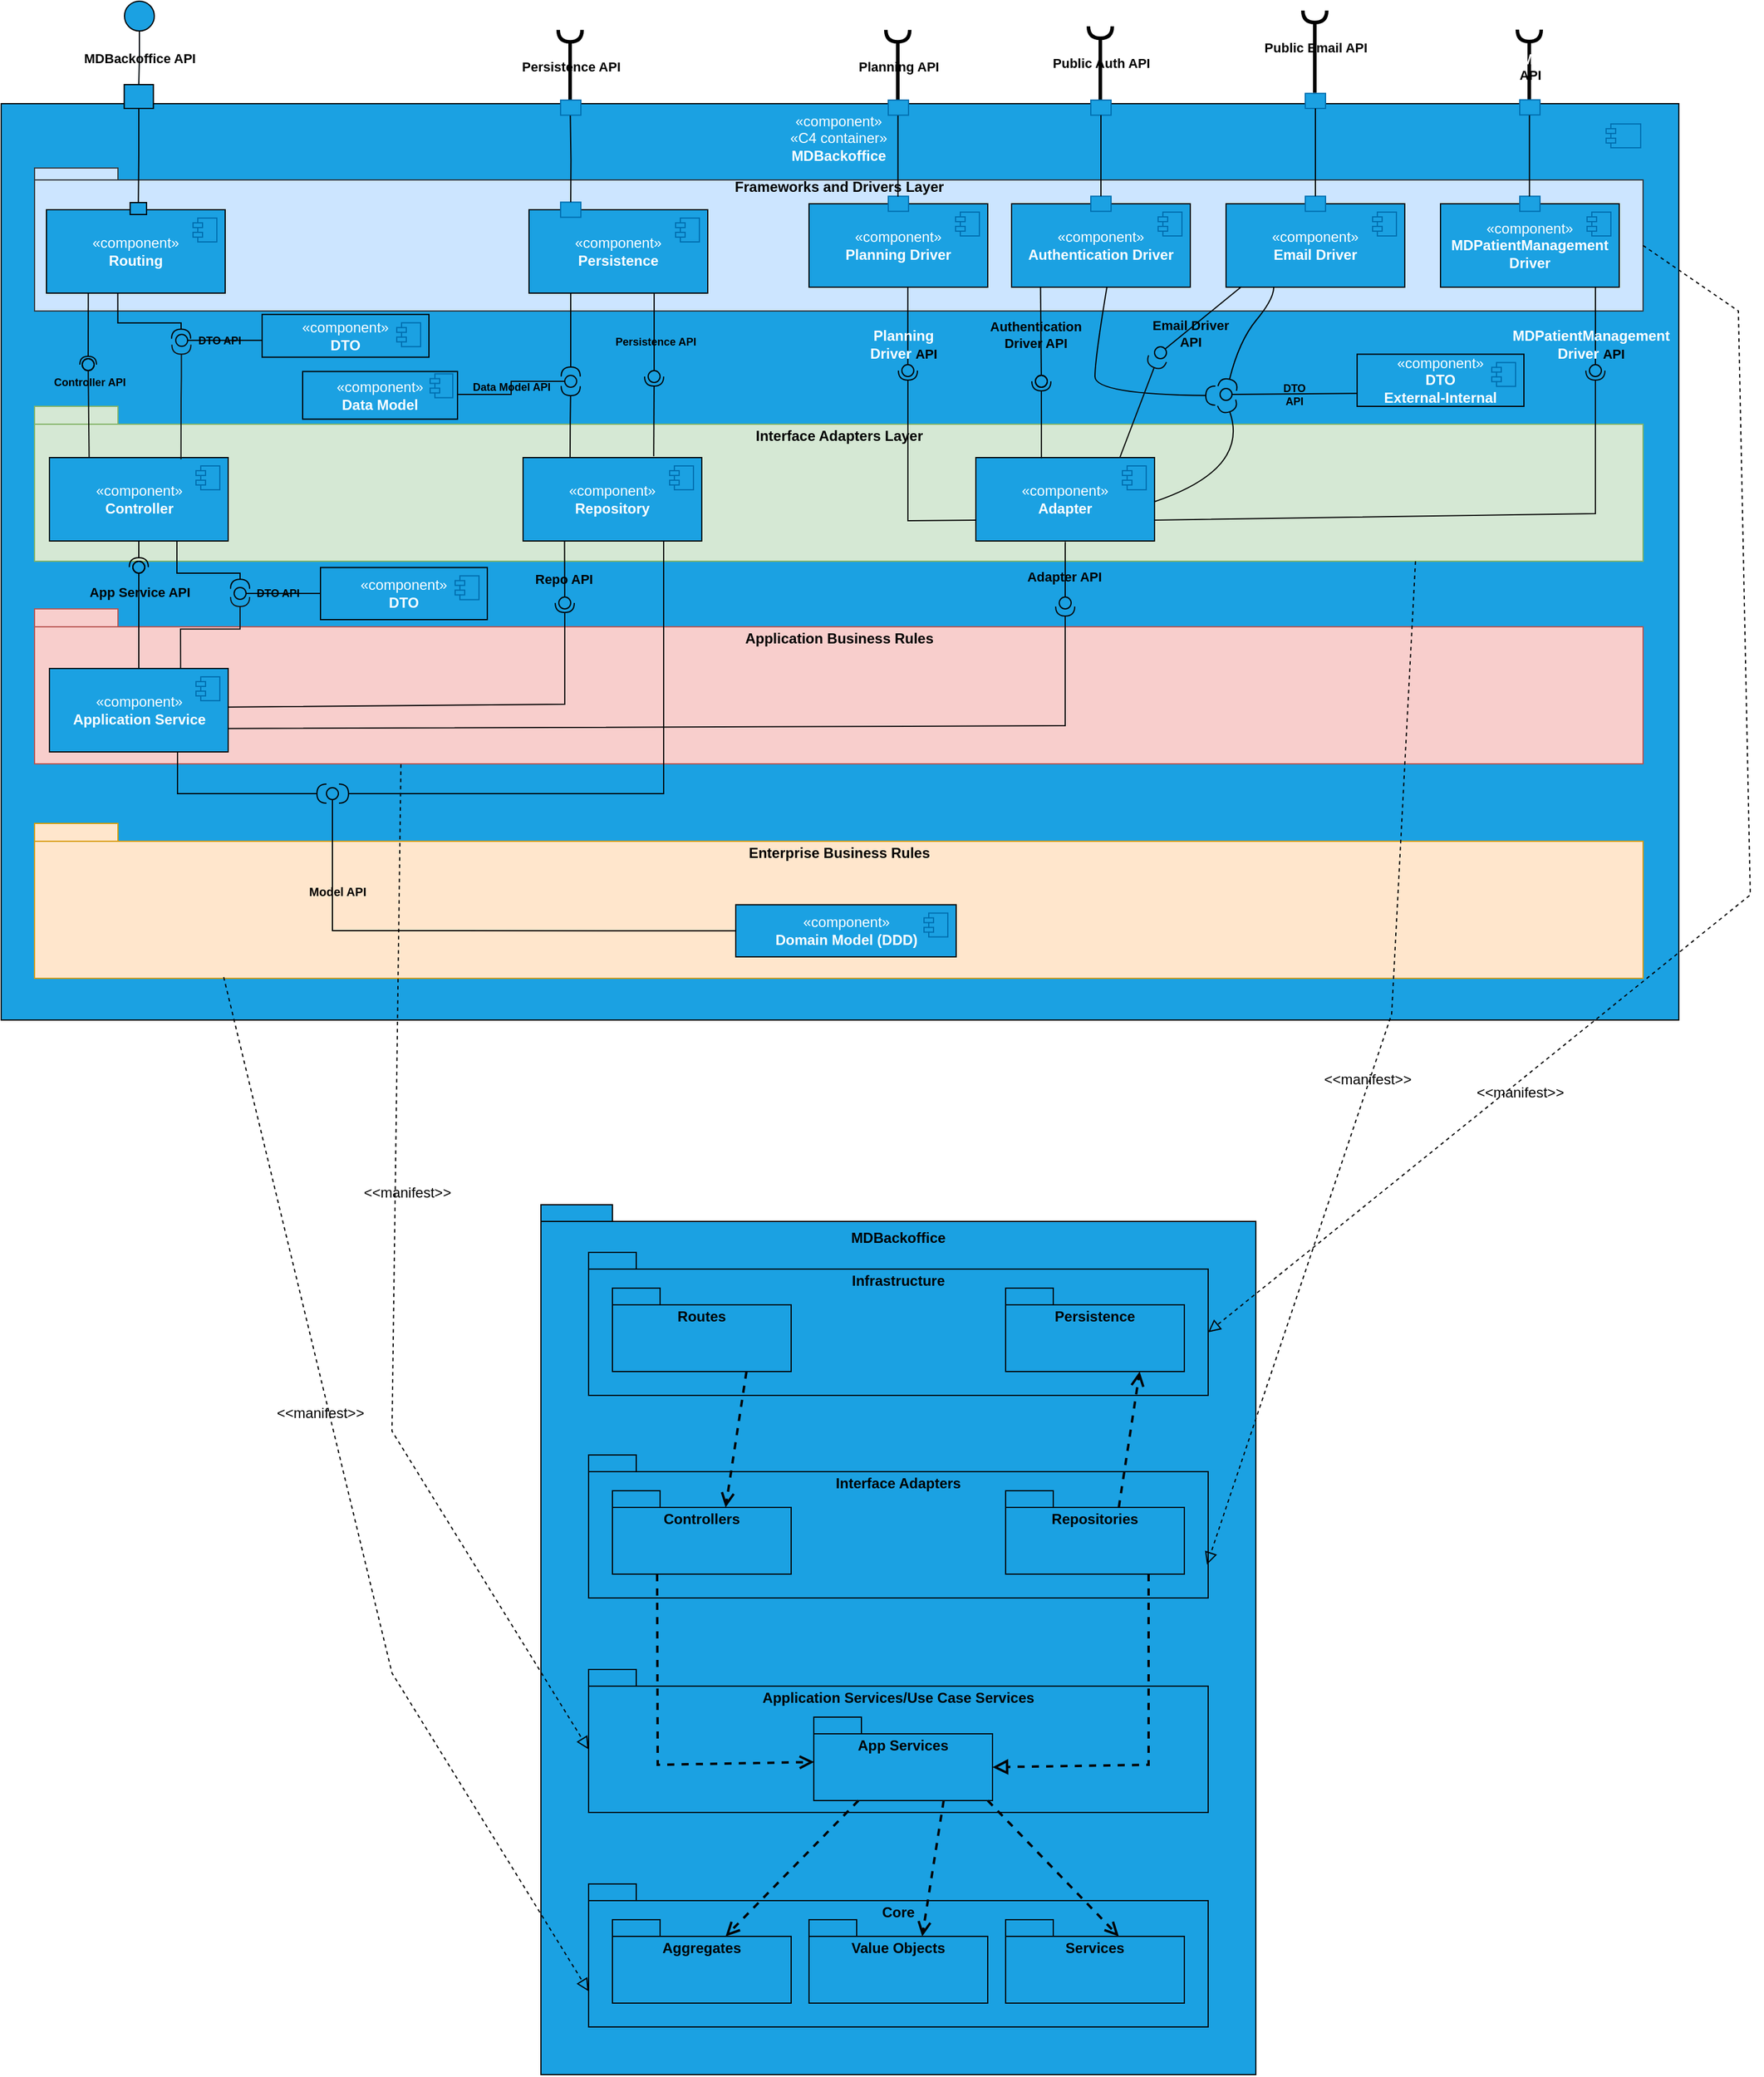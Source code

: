 <mxfile version="25.0.2">
  <diagram name="Página-1" id="hvZlXUl1sKQ0kcNKv2cv">
    <mxGraphModel dx="2624" dy="1431" grid="1" gridSize="10" guides="1" tooltips="1" connect="1" arrows="1" fold="1" page="1" pageScale="1" pageWidth="827" pageHeight="1169" math="0" shadow="0">
      <root>
        <mxCell id="0" />
        <mxCell id="1" parent="0" />
        <mxCell id="TpiVkqb_S075HDp6gT5E-161" value="MDBackoffice" style="shape=folder;fontStyle=1;spacingTop=10;tabWidth=40;tabHeight=14;tabPosition=left;html=1;whiteSpace=wrap;fillColor=#1BA1E2;labelPosition=center;verticalLabelPosition=top;align=center;verticalAlign=bottom;spacing=-35;strokeColor=#030303;" parent="1" vertex="1">
          <mxGeometry x="485" y="1040" width="600" height="730" as="geometry" />
        </mxCell>
        <mxCell id="TpiVkqb_S075HDp6gT5E-162" value="Infrastructure" style="shape=folder;fontStyle=1;spacingTop=10;tabWidth=40;tabHeight=14;tabPosition=left;html=1;whiteSpace=wrap;fillColor=#1BA1E2;labelPosition=center;verticalLabelPosition=top;align=center;verticalAlign=bottom;spacing=-31;strokeColor=#030303;" parent="1" vertex="1">
          <mxGeometry x="525" y="1080" width="520" height="120" as="geometry" />
        </mxCell>
        <mxCell id="TpiVkqb_S075HDp6gT5E-163" value="Routes" style="shape=folder;fontStyle=1;spacingTop=10;tabWidth=40;tabHeight=14;tabPosition=left;html=1;whiteSpace=wrap;fillColor=#1BA1E2;labelPosition=center;verticalLabelPosition=top;align=center;verticalAlign=bottom;spacing=-31;strokeColor=#030303;" parent="1" vertex="1">
          <mxGeometry x="545" y="1110" width="150" height="70" as="geometry" />
        </mxCell>
        <mxCell id="TpiVkqb_S075HDp6gT5E-164" value="Persistence" style="shape=folder;fontStyle=1;spacingTop=10;tabWidth=40;tabHeight=14;tabPosition=left;html=1;whiteSpace=wrap;fillColor=#1BA1E2;labelPosition=center;verticalLabelPosition=top;align=center;verticalAlign=bottom;spacing=-31;strokeColor=#030303;" parent="1" vertex="1">
          <mxGeometry x="875" y="1110" width="150" height="70" as="geometry" />
        </mxCell>
        <mxCell id="TpiVkqb_S075HDp6gT5E-165" value="Interface Adapters" style="shape=folder;fontStyle=1;spacingTop=10;tabWidth=40;tabHeight=14;tabPosition=left;html=1;whiteSpace=wrap;fillColor=#1BA1E2;labelPosition=center;verticalLabelPosition=top;align=center;verticalAlign=bottom;spacing=-31;strokeColor=#030303;" parent="1" vertex="1">
          <mxGeometry x="525" y="1250" width="520" height="120" as="geometry" />
        </mxCell>
        <mxCell id="TpiVkqb_S075HDp6gT5E-166" value="Application Services/Use Case Services" style="shape=folder;fontStyle=1;spacingTop=10;tabWidth=40;tabHeight=14;tabPosition=left;html=1;whiteSpace=wrap;fillColor=#1BA1E2;labelPosition=center;verticalLabelPosition=top;align=center;verticalAlign=bottom;spacing=-31;strokeColor=#030303;" parent="1" vertex="1">
          <mxGeometry x="525" y="1430" width="520" height="120" as="geometry" />
        </mxCell>
        <mxCell id="TpiVkqb_S075HDp6gT5E-167" value="&lt;span style=&quot;background-color: initial;&quot;&gt;Core&lt;/span&gt;" style="shape=folder;fontStyle=1;spacingTop=10;tabWidth=40;tabHeight=14;tabPosition=left;html=1;whiteSpace=wrap;fillColor=#1BA1E2;labelPosition=center;verticalLabelPosition=top;align=center;verticalAlign=bottom;spacing=-31;strokeColor=#030303;" parent="1" vertex="1">
          <mxGeometry x="525" y="1610" width="520" height="120" as="geometry" />
        </mxCell>
        <mxCell id="TpiVkqb_S075HDp6gT5E-168" value="Controllers" style="shape=folder;fontStyle=1;spacingTop=10;tabWidth=40;tabHeight=14;tabPosition=left;html=1;whiteSpace=wrap;fillColor=#1BA1E2;labelPosition=center;verticalLabelPosition=top;align=center;verticalAlign=bottom;spacing=-31;strokeColor=#030303;" parent="1" vertex="1">
          <mxGeometry x="545" y="1280" width="150" height="70" as="geometry" />
        </mxCell>
        <mxCell id="TpiVkqb_S075HDp6gT5E-169" value="Repositories" style="shape=folder;fontStyle=1;spacingTop=10;tabWidth=40;tabHeight=14;tabPosition=left;html=1;whiteSpace=wrap;fillColor=#1BA1E2;labelPosition=center;verticalLabelPosition=top;align=center;verticalAlign=bottom;spacing=-31;strokeColor=#030303;" parent="1" vertex="1">
          <mxGeometry x="875" y="1280" width="150" height="70" as="geometry" />
        </mxCell>
        <mxCell id="TpiVkqb_S075HDp6gT5E-170" value="App Services" style="shape=folder;fontStyle=1;spacingTop=10;tabWidth=40;tabHeight=14;tabPosition=left;html=1;whiteSpace=wrap;fillColor=#1BA1E2;labelPosition=center;verticalLabelPosition=top;align=center;verticalAlign=bottom;spacing=-31;strokeColor=#030303;" parent="1" vertex="1">
          <mxGeometry x="714" y="1470" width="150" height="70" as="geometry" />
        </mxCell>
        <mxCell id="TpiVkqb_S075HDp6gT5E-171" value="Aggregates" style="shape=folder;fontStyle=1;spacingTop=10;tabWidth=40;tabHeight=14;tabPosition=left;html=1;whiteSpace=wrap;fillColor=#1BA1E2;labelPosition=center;verticalLabelPosition=top;align=center;verticalAlign=bottom;spacing=-31;strokeColor=#030303;" parent="1" vertex="1">
          <mxGeometry x="545" y="1640" width="150" height="70" as="geometry" />
        </mxCell>
        <mxCell id="TpiVkqb_S075HDp6gT5E-172" value="Services" style="shape=folder;fontStyle=1;spacingTop=10;tabWidth=40;tabHeight=14;tabPosition=left;html=1;whiteSpace=wrap;fillColor=#1BA1E2;labelPosition=center;verticalLabelPosition=top;align=center;verticalAlign=bottom;spacing=-31;strokeColor=#030303;" parent="1" vertex="1">
          <mxGeometry x="875" y="1640" width="150" height="70" as="geometry" />
        </mxCell>
        <mxCell id="TpiVkqb_S075HDp6gT5E-173" value="Value Objects" style="shape=folder;fontStyle=1;spacingTop=10;tabWidth=40;tabHeight=14;tabPosition=left;html=1;whiteSpace=wrap;fillColor=#1BA1E2;labelPosition=center;verticalLabelPosition=top;align=center;verticalAlign=bottom;spacing=-31;strokeColor=#030303;" parent="1" vertex="1">
          <mxGeometry x="710" y="1640" width="150" height="70" as="geometry" />
        </mxCell>
        <mxCell id="TpiVkqb_S075HDp6gT5E-174" value="" style="html=1;verticalAlign=bottom;endArrow=open;dashed=1;endSize=8;curved=0;rounded=0;exitX=0.75;exitY=1;exitDx=0;exitDy=0;exitPerimeter=0;strokeWidth=2;entryX=0;entryY=0;entryDx=95;entryDy=14;entryPerimeter=0;strokeColor=#030303;fillColor=#1BA1E2;" parent="1" source="TpiVkqb_S075HDp6gT5E-163" target="TpiVkqb_S075HDp6gT5E-168" edge="1">
          <mxGeometry relative="1" as="geometry">
            <mxPoint x="658" y="1180" as="sourcePoint" />
            <mxPoint x="580" y="1210" as="targetPoint" />
          </mxGeometry>
        </mxCell>
        <mxCell id="TpiVkqb_S075HDp6gT5E-175" value="" style="html=1;verticalAlign=bottom;endArrow=open;dashed=1;endSize=8;curved=0;rounded=0;exitX=0.25;exitY=1;exitDx=0;exitDy=0;exitPerimeter=0;strokeWidth=2;entryX=0.002;entryY=0.538;entryDx=0;entryDy=0;entryPerimeter=0;strokeColor=#030303;fillColor=#1BA1E2;" parent="1" source="TpiVkqb_S075HDp6gT5E-168" target="TpiVkqb_S075HDp6gT5E-170" edge="1">
          <mxGeometry relative="1" as="geometry">
            <mxPoint x="723" y="1320" as="sourcePoint" />
            <mxPoint x="705" y="1434" as="targetPoint" />
            <Array as="points">
              <mxPoint x="583" y="1510" />
            </Array>
          </mxGeometry>
        </mxCell>
        <mxCell id="TpiVkqb_S075HDp6gT5E-176" value="" style="html=1;verticalAlign=bottom;endArrow=block;dashed=1;endSize=8;curved=0;rounded=0;exitX=0.25;exitY=1;exitDx=0;exitDy=0;exitPerimeter=0;strokeWidth=2;entryX=0;entryY=0;entryDx=150;entryDy=42;entryPerimeter=0;endFill=0;strokeColor=#030303;fillColor=#1BA1E2;" parent="1" target="TpiVkqb_S075HDp6gT5E-170" edge="1">
          <mxGeometry relative="1" as="geometry">
            <mxPoint x="995" y="1350" as="sourcePoint" />
            <mxPoint x="1126" y="1508" as="targetPoint" />
            <Array as="points">
              <mxPoint x="995" y="1510" />
            </Array>
          </mxGeometry>
        </mxCell>
        <mxCell id="TpiVkqb_S075HDp6gT5E-177" value="" style="html=1;verticalAlign=bottom;endArrow=open;dashed=1;endSize=8;curved=0;rounded=0;exitX=0;exitY=0;exitDx=95;exitDy=14;exitPerimeter=0;strokeWidth=2;entryX=0.75;entryY=1;entryDx=0;entryDy=0;entryPerimeter=0;strokeColor=#030303;fillColor=#1BA1E2;" parent="1" source="TpiVkqb_S075HDp6gT5E-169" target="TpiVkqb_S075HDp6gT5E-164" edge="1">
          <mxGeometry relative="1" as="geometry">
            <mxPoint x="668" y="1190" as="sourcePoint" />
            <mxPoint x="650" y="1304" as="targetPoint" />
          </mxGeometry>
        </mxCell>
        <mxCell id="TpiVkqb_S075HDp6gT5E-178" value="" style="html=1;verticalAlign=bottom;endArrow=open;dashed=1;endSize=8;curved=0;rounded=0;exitX=0.25;exitY=1;exitDx=0;exitDy=0;exitPerimeter=0;strokeWidth=2;entryX=0;entryY=0;entryDx=95;entryDy=14;entryPerimeter=0;strokeColor=#030303;fillColor=#1BA1E2;" parent="1" source="TpiVkqb_S075HDp6gT5E-170" target="TpiVkqb_S075HDp6gT5E-171" edge="1">
          <mxGeometry relative="1" as="geometry">
            <mxPoint x="728" y="1520" as="sourcePoint" />
            <mxPoint x="710" y="1634" as="targetPoint" />
          </mxGeometry>
        </mxCell>
        <mxCell id="TpiVkqb_S075HDp6gT5E-179" value="" style="html=1;verticalAlign=bottom;endArrow=open;dashed=1;endSize=8;curved=0;rounded=0;exitX=0.75;exitY=1;exitDx=0;exitDy=0;exitPerimeter=0;strokeWidth=2;entryX=0;entryY=0;entryDx=95;entryDy=14;entryPerimeter=0;strokeColor=#030303;fillColor=#1BA1E2;" parent="1" target="TpiVkqb_S075HDp6gT5E-173" edge="1">
          <mxGeometry relative="1" as="geometry">
            <mxPoint x="823" y="1540" as="sourcePoint" />
            <mxPoint x="805" y="1654" as="targetPoint" />
          </mxGeometry>
        </mxCell>
        <mxCell id="TpiVkqb_S075HDp6gT5E-180" value="" style="html=1;verticalAlign=bottom;endArrow=open;dashed=1;endSize=8;curved=0;rounded=0;exitX=0.75;exitY=1;exitDx=0;exitDy=0;exitPerimeter=0;strokeWidth=2;entryX=0;entryY=0;entryDx=95;entryDy=14;entryPerimeter=0;strokeColor=#030303;fillColor=#1BA1E2;" parent="1" target="TpiVkqb_S075HDp6gT5E-172" edge="1">
          <mxGeometry relative="1" as="geometry">
            <mxPoint x="860" y="1540" as="sourcePoint" />
            <mxPoint x="842" y="1654" as="targetPoint" />
          </mxGeometry>
        </mxCell>
        <mxCell id="TpiVkqb_S075HDp6gT5E-185" value="&amp;lt;&amp;lt;manifest&amp;gt;&amp;gt;" style="text;html=1;align=center;verticalAlign=middle;whiteSpace=wrap;rounded=0;" parent="1" vertex="1">
          <mxGeometry x="1153" y="920" width="52" height="30" as="geometry" />
        </mxCell>
        <mxCell id="TpiVkqb_S075HDp6gT5E-187" value="&amp;lt;&amp;lt;manifest&amp;gt;&amp;gt;" style="text;html=1;align=center;verticalAlign=middle;whiteSpace=wrap;rounded=0;" parent="1" vertex="1">
          <mxGeometry x="1277" y="931" width="60" height="30" as="geometry" />
        </mxCell>
        <mxCell id="TpiVkqb_S075HDp6gT5E-188" value="&amp;lt;&amp;lt;manifest&amp;gt;&amp;gt;" style="text;html=1;align=center;verticalAlign=middle;whiteSpace=wrap;rounded=0;" parent="1" vertex="1">
          <mxGeometry x="343" y="1015" width="60" height="30" as="geometry" />
        </mxCell>
        <mxCell id="TpiVkqb_S075HDp6gT5E-189" value="&amp;lt;&amp;lt;manifest&amp;gt;&amp;gt;" style="text;html=1;align=center;verticalAlign=middle;whiteSpace=wrap;rounded=0;" parent="1" vertex="1">
          <mxGeometry x="270" y="1200" width="60" height="30" as="geometry" />
        </mxCell>
        <mxCell id="mwDZbDIPJnN2HXygZ004-1" value="" style="html=1;dropTarget=0;whiteSpace=wrap;fillColor=#1ba1e2;fontColor=#ffffff;strokeColor=#000000;movable=0;resizable=0;rotatable=0;deletable=0;editable=0;locked=1;connectable=0;" parent="1" vertex="1">
          <mxGeometry x="32" y="116" width="1408" height="769" as="geometry" />
        </mxCell>
        <mxCell id="mwDZbDIPJnN2HXygZ004-2" value="" style="shape=module;jettyWidth=8;jettyHeight=4;fillColor=#1ba1e2;fontColor=#ffffff;strokeColor=#006EAF;" parent="mwDZbDIPJnN2HXygZ004-1" vertex="1">
          <mxGeometry x="1" width="29" height="20" relative="1" as="geometry">
            <mxPoint x="-61" y="17" as="offset" />
          </mxGeometry>
        </mxCell>
        <mxCell id="mwDZbDIPJnN2HXygZ004-3" value="" style="shape=folder;fontStyle=1;spacingTop=10;tabWidth=70;tabHeight=15;tabPosition=left;html=1;whiteSpace=wrap;fillColor=#d5e8d4;strokeColor=#82b366;movable=0;resizable=0;rotatable=0;deletable=0;editable=0;locked=1;connectable=0;" parent="1" vertex="1">
          <mxGeometry x="60" y="370" width="1350" height="130" as="geometry" />
        </mxCell>
        <mxCell id="mwDZbDIPJnN2HXygZ004-4" value="" style="shape=folder;fontStyle=1;spacingTop=10;tabWidth=70;tabHeight=10;tabPosition=left;html=1;whiteSpace=wrap;fillColor=#cce5ff;strokeColor=#36393d;movable=0;resizable=0;rotatable=0;deletable=0;editable=0;locked=1;connectable=0;" parent="1" vertex="1">
          <mxGeometry x="60" y="170" width="1350" height="120" as="geometry" />
        </mxCell>
        <mxCell id="mwDZbDIPJnN2HXygZ004-5" value="&lt;span style=&quot;color: rgb(255, 255, 255);&quot;&gt;«component»&lt;/span&gt;&lt;br style=&quot;color: rgb(255, 255, 255);&quot;&gt;&lt;span style=&quot;color: rgb(255, 255, 255);&quot;&gt;«C4 container»&lt;/span&gt;&lt;br style=&quot;color: rgb(255, 255, 255);&quot;&gt;&lt;b style=&quot;color: rgb(255, 255, 255);&quot;&gt;MDBackoffice&lt;/b&gt;" style="text;html=1;align=center;verticalAlign=middle;whiteSpace=wrap;rounded=0;" parent="1" vertex="1">
          <mxGeometry x="660" y="120" width="150" height="50" as="geometry" />
        </mxCell>
        <mxCell id="mwDZbDIPJnN2HXygZ004-6" value="" style="group" parent="1" vertex="1" connectable="0">
          <mxGeometry x="72.5" y="403" width="150" height="80" as="geometry" />
        </mxCell>
        <mxCell id="mwDZbDIPJnN2HXygZ004-7" value="" style="group" parent="mwDZbDIPJnN2HXygZ004-6" vertex="1" connectable="0">
          <mxGeometry width="150" height="80" as="geometry" />
        </mxCell>
        <mxCell id="mwDZbDIPJnN2HXygZ004-8" value="«component»&lt;br&gt;&lt;b&gt;Controller&lt;/b&gt;" style="html=1;dropTarget=0;whiteSpace=wrap;fillColor=#1ba1e2;fontColor=#ffffff;strokeColor=#000000;" parent="mwDZbDIPJnN2HXygZ004-7" vertex="1">
          <mxGeometry y="10" width="150" height="70" as="geometry" />
        </mxCell>
        <mxCell id="mwDZbDIPJnN2HXygZ004-9" value="" style="shape=module;jettyWidth=8;jettyHeight=4;fillColor=#1ba1e2;fontColor=#ffffff;strokeColor=#006EAF;" parent="mwDZbDIPJnN2HXygZ004-8" vertex="1">
          <mxGeometry x="1" width="20" height="20" relative="1" as="geometry">
            <mxPoint x="-27" y="7" as="offset" />
          </mxGeometry>
        </mxCell>
        <mxCell id="mwDZbDIPJnN2HXygZ004-10" value="" style="ellipse;whiteSpace=wrap;html=1;aspect=fixed;fillColor=#1ba1e2;fontColor=#ffffff;strokeColor=#000000;" parent="1" vertex="1">
          <mxGeometry x="135.5" y="30" width="25" height="25" as="geometry" />
        </mxCell>
        <mxCell id="mwDZbDIPJnN2HXygZ004-11" value="" style="ellipse;whiteSpace=wrap;html=1;align=center;aspect=fixed;fillColor=none;strokeColor=none;resizable=0;perimeter=centerPerimeter;rotatable=0;allowArrows=0;points=[];outlineConnect=1;" parent="1" vertex="1">
          <mxGeometry x="400" y="350" width="10" height="10" as="geometry" />
        </mxCell>
        <mxCell id="mwDZbDIPJnN2HXygZ004-12" value="" style="ellipse;whiteSpace=wrap;html=1;align=center;aspect=fixed;fillColor=none;strokeColor=none;resizable=0;perimeter=centerPerimeter;rotatable=0;allowArrows=0;points=[];outlineConnect=1;" parent="1" vertex="1">
          <mxGeometry x="430" y="370" width="10" height="10" as="geometry" />
        </mxCell>
        <mxCell id="mwDZbDIPJnN2HXygZ004-13" style="edgeStyle=orthogonalEdgeStyle;rounded=0;orthogonalLoop=1;jettySize=auto;html=1;strokeColor=#00080D;endArrow=none;endFill=0;labelBackgroundColor=none;entryX=0.5;entryY=0;entryDx=0;entryDy=0;" parent="1" source="mwDZbDIPJnN2HXygZ004-10" target="mwDZbDIPJnN2HXygZ004-89" edge="1">
          <mxGeometry relative="1" as="geometry">
            <mxPoint x="148" y="115" as="targetPoint" />
          </mxGeometry>
        </mxCell>
        <mxCell id="mwDZbDIPJnN2HXygZ004-14" value="&lt;b&gt;MDBackoffice API&lt;/b&gt;" style="edgeLabel;html=1;align=center;verticalAlign=middle;resizable=0;points=[];labelBackgroundColor=none;" parent="mwDZbDIPJnN2HXygZ004-13" vertex="1" connectable="0">
          <mxGeometry x="-0.011" relative="1" as="geometry">
            <mxPoint as="offset" />
          </mxGeometry>
        </mxCell>
        <mxCell id="mwDZbDIPJnN2HXygZ004-15" value="Interface Adapters Layer" style="text;html=1;align=center;verticalAlign=middle;resizable=0;points=[];autosize=1;strokeColor=none;fillColor=none;fontColor=#000000;fontStyle=1" parent="1" vertex="1">
          <mxGeometry x="660" y="380" width="150" height="30" as="geometry" />
        </mxCell>
        <mxCell id="mwDZbDIPJnN2HXygZ004-16" value="" style="group" parent="1" vertex="1" connectable="0">
          <mxGeometry x="70" y="195" width="150" height="80" as="geometry" />
        </mxCell>
        <mxCell id="mwDZbDIPJnN2HXygZ004-17" value="" style="group" parent="mwDZbDIPJnN2HXygZ004-16" vertex="1" connectable="0">
          <mxGeometry width="150" height="80" as="geometry" />
        </mxCell>
        <mxCell id="mwDZbDIPJnN2HXygZ004-18" value="«component»&lt;br&gt;&lt;b&gt;Routing&lt;/b&gt;" style="html=1;dropTarget=0;whiteSpace=wrap;fillColor=#1ba1e2;fontColor=#ffffff;strokeColor=#000000;" parent="mwDZbDIPJnN2HXygZ004-17" vertex="1">
          <mxGeometry y="10" width="150" height="70" as="geometry" />
        </mxCell>
        <mxCell id="mwDZbDIPJnN2HXygZ004-19" value="" style="shape=module;jettyWidth=8;jettyHeight=4;fillColor=#1ba1e2;fontColor=#ffffff;strokeColor=#006EAF;" parent="mwDZbDIPJnN2HXygZ004-18" vertex="1">
          <mxGeometry x="1" width="20" height="20" relative="1" as="geometry">
            <mxPoint x="-27" y="7" as="offset" />
          </mxGeometry>
        </mxCell>
        <mxCell id="mwDZbDIPJnN2HXygZ004-20" value="" style="rounded=0;whiteSpace=wrap;html=1;fillColor=#1ba1e2;fontColor=#ffffff;strokeColor=#000000;" parent="mwDZbDIPJnN2HXygZ004-17" vertex="1">
          <mxGeometry x="70.25" y="4" width="13.75" height="10" as="geometry" />
        </mxCell>
        <mxCell id="mwDZbDIPJnN2HXygZ004-21" value="" style="rounded=0;orthogonalLoop=1;jettySize=auto;html=1;endArrow=halfCircle;endFill=0;endSize=5;strokeWidth=1;sketch=0;labelBackgroundColor=default;strokeColor=#030303;startSize=6;exitX=0.234;exitY=1.003;exitDx=0;exitDy=0;exitPerimeter=0;" parent="1" source="mwDZbDIPJnN2HXygZ004-18" target="mwDZbDIPJnN2HXygZ004-24" edge="1">
          <mxGeometry relative="1" as="geometry">
            <mxPoint x="105" y="280" as="sourcePoint" />
          </mxGeometry>
        </mxCell>
        <mxCell id="mwDZbDIPJnN2HXygZ004-22" value="" style="rounded=0;orthogonalLoop=1;jettySize=auto;html=1;endArrow=oval;endFill=0;sketch=0;sourcePerimeterSpacing=0;targetPerimeterSpacing=0;endSize=10;strokeColor=#080808;strokeWidth=1;startSize=11;exitX=0.222;exitY=-0.002;exitDx=0;exitDy=0;exitPerimeter=0;" parent="1" source="mwDZbDIPJnN2HXygZ004-8" target="mwDZbDIPJnN2HXygZ004-24" edge="1">
          <mxGeometry relative="1" as="geometry">
            <mxPoint x="106" y="412" as="sourcePoint" />
          </mxGeometry>
        </mxCell>
        <mxCell id="mwDZbDIPJnN2HXygZ004-23" value="Controller API" style="edgeLabel;html=1;align=center;verticalAlign=middle;resizable=0;points=[];labelBackgroundColor=none;fontStyle=1;fontSize=9;" parent="mwDZbDIPJnN2HXygZ004-22" vertex="1" connectable="0">
          <mxGeometry x="0.372" relative="1" as="geometry">
            <mxPoint y="-10" as="offset" />
          </mxGeometry>
        </mxCell>
        <mxCell id="mwDZbDIPJnN2HXygZ004-24" value="" style="ellipse;whiteSpace=wrap;html=1;align=center;aspect=fixed;fillColor=none;strokeColor=#000000;resizable=0;perimeter=centerPerimeter;rotatable=0;allowArrows=0;points=[];outlineConnect=1;strokeWidth=1;perimeterSpacing=5;" parent="1" vertex="1">
          <mxGeometry x="100" y="330" width="10" height="10" as="geometry" />
        </mxCell>
        <mxCell id="mwDZbDIPJnN2HXygZ004-25" value="" style="shape=folder;fontStyle=1;spacingTop=10;tabWidth=70;tabHeight=15;tabPosition=left;html=1;whiteSpace=wrap;fillColor=#f8cecc;strokeColor=#b85450;movable=0;resizable=0;rotatable=0;deletable=0;editable=0;locked=1;connectable=0;" parent="1" vertex="1">
          <mxGeometry x="60" y="540" width="1350" height="130" as="geometry" />
        </mxCell>
        <mxCell id="mwDZbDIPJnN2HXygZ004-26" value="" style="shape=folder;fontStyle=1;spacingTop=10;tabWidth=70;tabHeight=15;tabPosition=left;html=1;whiteSpace=wrap;fillColor=#ffe6cc;strokeColor=#d79b00;movable=0;resizable=0;rotatable=0;deletable=0;editable=0;locked=1;connectable=0;" parent="1" vertex="1">
          <mxGeometry x="60" y="720" width="1350" height="130" as="geometry" />
        </mxCell>
        <mxCell id="mwDZbDIPJnN2HXygZ004-27" value="Application Business Rules" style="text;html=1;align=center;verticalAlign=middle;resizable=0;points=[];autosize=1;strokeColor=none;fillColor=none;fontColor=#000000;fontStyle=1" parent="1" vertex="1">
          <mxGeometry x="650" y="550" width="170" height="30" as="geometry" />
        </mxCell>
        <mxCell id="mwDZbDIPJnN2HXygZ004-28" value="Enterprise Business Rules" style="text;html=1;align=center;verticalAlign=middle;resizable=0;points=[];autosize=1;strokeColor=none;fillColor=none;fontColor=#000000;fontStyle=1" parent="1" vertex="1">
          <mxGeometry x="655" y="730" width="160" height="30" as="geometry" />
        </mxCell>
        <mxCell id="mwDZbDIPJnN2HXygZ004-29" value="" style="group" parent="1" vertex="1" connectable="0">
          <mxGeometry x="72.5" y="580" width="150" height="80" as="geometry" />
        </mxCell>
        <mxCell id="mwDZbDIPJnN2HXygZ004-30" value="" style="group" parent="mwDZbDIPJnN2HXygZ004-29" vertex="1" connectable="0">
          <mxGeometry width="150" height="80" as="geometry" />
        </mxCell>
        <mxCell id="mwDZbDIPJnN2HXygZ004-31" value="«component»&lt;br&gt;&lt;b&gt;Application Service&lt;/b&gt;" style="html=1;dropTarget=0;whiteSpace=wrap;fillColor=#1ba1e2;fontColor=#ffffff;strokeColor=#000000;" parent="mwDZbDIPJnN2HXygZ004-30" vertex="1">
          <mxGeometry y="10" width="150" height="70" as="geometry" />
        </mxCell>
        <mxCell id="mwDZbDIPJnN2HXygZ004-32" value="" style="shape=module;jettyWidth=8;jettyHeight=4;fillColor=#1ba1e2;fontColor=#ffffff;strokeColor=#006EAF;" parent="mwDZbDIPJnN2HXygZ004-31" vertex="1">
          <mxGeometry x="1" width="20" height="20" relative="1" as="geometry">
            <mxPoint x="-27" y="7" as="offset" />
          </mxGeometry>
        </mxCell>
        <mxCell id="mwDZbDIPJnN2HXygZ004-33" value="" style="rounded=0;orthogonalLoop=1;jettySize=auto;html=1;endArrow=halfCircle;endFill=0;endSize=6;strokeWidth=1;sketch=0;exitX=0.5;exitY=1;exitDx=0;exitDy=0;strokeColor=#000000;" parent="1" source="mwDZbDIPJnN2HXygZ004-8" target="mwDZbDIPJnN2HXygZ004-36" edge="1">
          <mxGeometry relative="1" as="geometry">
            <mxPoint x="181" y="525" as="sourcePoint" />
          </mxGeometry>
        </mxCell>
        <mxCell id="mwDZbDIPJnN2HXygZ004-34" value="" style="rounded=0;orthogonalLoop=1;jettySize=auto;html=1;endArrow=oval;endFill=0;sketch=0;sourcePerimeterSpacing=0;targetPerimeterSpacing=0;endSize=10;exitX=0.5;exitY=0;exitDx=0;exitDy=0;strokeColor=#000000;" parent="1" source="mwDZbDIPJnN2HXygZ004-31" target="mwDZbDIPJnN2HXygZ004-36" edge="1">
          <mxGeometry relative="1" as="geometry">
            <mxPoint x="141" y="525" as="sourcePoint" />
          </mxGeometry>
        </mxCell>
        <mxCell id="mwDZbDIPJnN2HXygZ004-35" value="App Service API" style="edgeLabel;html=1;align=center;verticalAlign=middle;resizable=0;points=[];labelBackgroundColor=none;fontStyle=1" parent="mwDZbDIPJnN2HXygZ004-34" vertex="1" connectable="0">
          <mxGeometry x="0.523" relative="1" as="geometry">
            <mxPoint as="offset" />
          </mxGeometry>
        </mxCell>
        <mxCell id="mwDZbDIPJnN2HXygZ004-36" value="" style="ellipse;whiteSpace=wrap;html=1;align=center;aspect=fixed;fillColor=none;strokeColor=#000000;resizable=0;perimeter=centerPerimeter;rotatable=0;allowArrows=0;points=[];outlineConnect=1;" parent="1" vertex="1">
          <mxGeometry x="142.5" y="500" width="10" height="10" as="geometry" />
        </mxCell>
        <mxCell id="mwDZbDIPJnN2HXygZ004-37" value="" style="group" parent="1" vertex="1" connectable="0">
          <mxGeometry x="300" y="499" width="140" height="50" as="geometry" />
        </mxCell>
        <mxCell id="mwDZbDIPJnN2HXygZ004-38" value="" style="group" parent="mwDZbDIPJnN2HXygZ004-37" vertex="1" connectable="0">
          <mxGeometry width="140.0" height="50" as="geometry" />
        </mxCell>
        <mxCell id="mwDZbDIPJnN2HXygZ004-39" value="«component»&lt;br&gt;&lt;b&gt;DTO&lt;/b&gt;" style="html=1;dropTarget=0;whiteSpace=wrap;fillColor=#1ba1e2;fontColor=#ffffff;strokeColor=#000000;" parent="mwDZbDIPJnN2HXygZ004-38" vertex="1">
          <mxGeometry y="6.25" width="140.0" height="43.75" as="geometry" />
        </mxCell>
        <mxCell id="mwDZbDIPJnN2HXygZ004-40" value="" style="shape=module;jettyWidth=8;jettyHeight=4;fillColor=#1ba1e2;fontColor=#ffffff;strokeColor=#006EAF;" parent="mwDZbDIPJnN2HXygZ004-39" vertex="1">
          <mxGeometry x="1" width="20" height="20" relative="1" as="geometry">
            <mxPoint x="-27" y="7" as="offset" />
          </mxGeometry>
        </mxCell>
        <mxCell id="mwDZbDIPJnN2HXygZ004-41" value="" style="rounded=0;orthogonalLoop=1;jettySize=auto;html=1;endArrow=oval;endFill=0;sketch=0;sourcePerimeterSpacing=0;targetPerimeterSpacing=0;endSize=10;exitX=0;exitY=0.5;exitDx=0;exitDy=0;strokeColor=#050505;" parent="mwDZbDIPJnN2HXygZ004-38" edge="1">
          <mxGeometry relative="1" as="geometry">
            <mxPoint y="27.945" as="sourcePoint" />
            <Array as="points" />
            <mxPoint x="-67.5" y="27.95" as="targetPoint" />
          </mxGeometry>
        </mxCell>
        <mxCell id="mwDZbDIPJnN2HXygZ004-42" value="DTO API" style="edgeLabel;html=1;align=center;verticalAlign=middle;resizable=0;points=[];labelBackgroundColor=none;fontSize=9;fontStyle=1" parent="mwDZbDIPJnN2HXygZ004-41" vertex="1" connectable="0">
          <mxGeometry x="0.068" relative="1" as="geometry">
            <mxPoint as="offset" />
          </mxGeometry>
        </mxCell>
        <mxCell id="mwDZbDIPJnN2HXygZ004-43" value="" style="rounded=0;orthogonalLoop=1;jettySize=auto;html=1;endArrow=halfCircle;endFill=0;endSize=6;strokeWidth=1;sketch=0;exitX=0.734;exitY=-0.006;exitDx=0;exitDy=0;strokeColor=#121212;exitPerimeter=0;" parent="1" edge="1">
          <mxGeometry relative="1" as="geometry">
            <mxPoint x="182.6" y="589.58" as="sourcePoint" />
            <mxPoint x="232.5" y="530" as="targetPoint" />
            <Array as="points">
              <mxPoint x="182.5" y="556.87" />
              <mxPoint x="232.5" y="556.87" />
              <mxPoint x="232.5" y="541.87" />
            </Array>
          </mxGeometry>
        </mxCell>
        <mxCell id="mwDZbDIPJnN2HXygZ004-44" style="edgeStyle=orthogonalEdgeStyle;rounded=0;orthogonalLoop=1;jettySize=auto;html=1;exitX=0.75;exitY=1;exitDx=0;exitDy=0;entryX=0.136;entryY=0.144;entryDx=0;entryDy=0;entryPerimeter=0;endArrow=halfCircle;endFill=0;strokeColor=#000000;" parent="1" edge="1">
          <mxGeometry relative="1" as="geometry">
            <Array as="points">
              <mxPoint x="179.49" y="510" />
              <mxPoint x="232.49" y="510" />
              <mxPoint x="232.49" y="523" />
            </Array>
            <mxPoint x="179.49" y="483" as="sourcePoint" />
            <mxPoint x="231.99" y="523.13" as="targetPoint" />
          </mxGeometry>
        </mxCell>
        <mxCell id="mwDZbDIPJnN2HXygZ004-45" value="" style="group" parent="1" vertex="1" connectable="0">
          <mxGeometry x="662.5" y="782" width="185" height="50" as="geometry" />
        </mxCell>
        <mxCell id="mwDZbDIPJnN2HXygZ004-46" value="" style="group" parent="mwDZbDIPJnN2HXygZ004-45" vertex="1" connectable="0">
          <mxGeometry x="-14" width="185.0" height="50" as="geometry" />
        </mxCell>
        <mxCell id="mwDZbDIPJnN2HXygZ004-47" value="«component»&lt;br&gt;&lt;b&gt;Domain Model (DDD)&lt;/b&gt;" style="html=1;dropTarget=0;whiteSpace=wrap;fillColor=#1ba1e2;fontColor=#ffffff;strokeColor=#000000;" parent="mwDZbDIPJnN2HXygZ004-46" vertex="1">
          <mxGeometry y="6.25" width="185.0" height="43.75" as="geometry" />
        </mxCell>
        <mxCell id="mwDZbDIPJnN2HXygZ004-48" value="" style="shape=module;jettyWidth=8;jettyHeight=4;fillColor=#1ba1e2;fontColor=#ffffff;strokeColor=#006EAF;" parent="mwDZbDIPJnN2HXygZ004-47" vertex="1">
          <mxGeometry x="1" width="20" height="20" relative="1" as="geometry">
            <mxPoint x="-27" y="7" as="offset" />
          </mxGeometry>
        </mxCell>
        <mxCell id="mwDZbDIPJnN2HXygZ004-49" value="" style="rounded=0;orthogonalLoop=1;jettySize=auto;html=1;endArrow=halfCircle;endFill=0;endSize=6;strokeWidth=1;sketch=0;exitX=0.75;exitY=1;exitDx=0;exitDy=0;strokeColor=#000000;" parent="1" edge="1">
          <mxGeometry relative="1" as="geometry">
            <mxPoint x="180" y="660" as="sourcePoint" />
            <mxPoint x="305" y="695" as="targetPoint" />
            <Array as="points">
              <mxPoint x="180" y="695" />
            </Array>
          </mxGeometry>
        </mxCell>
        <mxCell id="mwDZbDIPJnN2HXygZ004-50" value="" style="rounded=0;orthogonalLoop=1;jettySize=auto;html=1;endArrow=oval;endFill=0;sketch=0;sourcePerimeterSpacing=0;targetPerimeterSpacing=0;endSize=10;strokeColor=#000000;exitX=0;exitY=0.5;exitDx=0;exitDy=0;" parent="1" source="mwDZbDIPJnN2HXygZ004-47" target="mwDZbDIPJnN2HXygZ004-52" edge="1">
          <mxGeometry relative="1" as="geometry">
            <mxPoint x="410" y="810" as="sourcePoint" />
            <Array as="points">
              <mxPoint x="310" y="810" />
            </Array>
          </mxGeometry>
        </mxCell>
        <mxCell id="mwDZbDIPJnN2HXygZ004-51" value="Model API" style="edgeLabel;html=1;align=center;verticalAlign=middle;resizable=0;points=[];labelBackgroundColor=none;fontStyle=1;fontSize=10;" parent="mwDZbDIPJnN2HXygZ004-50" vertex="1" connectable="0">
          <mxGeometry x="0.473" y="-1" relative="1" as="geometry">
            <mxPoint x="-1" y="-32" as="offset" />
          </mxGeometry>
        </mxCell>
        <mxCell id="mwDZbDIPJnN2HXygZ004-52" value="" style="ellipse;whiteSpace=wrap;html=1;align=center;aspect=fixed;fillColor=none;strokeColor=none;resizable=0;perimeter=centerPerimeter;rotatable=0;allowArrows=0;points=[];outlineConnect=1;" parent="1" vertex="1">
          <mxGeometry x="305" y="690" width="10" height="10" as="geometry" />
        </mxCell>
        <mxCell id="mwDZbDIPJnN2HXygZ004-53" value="" style="group" parent="1" vertex="1" connectable="0">
          <mxGeometry x="475" y="195" width="252.5" height="80" as="geometry" />
        </mxCell>
        <mxCell id="mwDZbDIPJnN2HXygZ004-54" value="" style="group" parent="mwDZbDIPJnN2HXygZ004-53" vertex="1" connectable="0">
          <mxGeometry width="252.5" height="80" as="geometry" />
        </mxCell>
        <mxCell id="mwDZbDIPJnN2HXygZ004-55" value="«component»&lt;br&gt;&lt;b&gt;Persistence&lt;/b&gt;" style="html=1;dropTarget=0;whiteSpace=wrap;fillColor=#1ba1e2;fontColor=#ffffff;strokeColor=#000000;" parent="mwDZbDIPJnN2HXygZ004-54" vertex="1">
          <mxGeometry y="10" width="150" height="70" as="geometry" />
        </mxCell>
        <mxCell id="mwDZbDIPJnN2HXygZ004-56" value="" style="shape=module;jettyWidth=8;jettyHeight=4;fillColor=#1ba1e2;fontColor=#ffffff;strokeColor=#006EAF;" parent="mwDZbDIPJnN2HXygZ004-55" vertex="1">
          <mxGeometry x="1" width="20" height="20" relative="1" as="geometry">
            <mxPoint x="-27" y="7" as="offset" />
          </mxGeometry>
        </mxCell>
        <mxCell id="mwDZbDIPJnN2HXygZ004-57" value="" style="group" parent="mwDZbDIPJnN2HXygZ004-54" vertex="1" connectable="0">
          <mxGeometry x="-40" width="150" height="80" as="geometry" />
        </mxCell>
        <mxCell id="mwDZbDIPJnN2HXygZ004-58" value="" style="group" parent="mwDZbDIPJnN2HXygZ004-57" vertex="1" connectable="0">
          <mxGeometry width="150" height="80" as="geometry" />
        </mxCell>
        <mxCell id="mwDZbDIPJnN2HXygZ004-59" value="" style="rounded=0;whiteSpace=wrap;html=1;fillColor=#1ba1e2;fontColor=#ffffff;strokeColor=#006EAF;rotation=-360;" parent="mwDZbDIPJnN2HXygZ004-58" vertex="1">
          <mxGeometry x="66.505" y="3.663" width="17" height="12.667" as="geometry" />
        </mxCell>
        <mxCell id="mwDZbDIPJnN2HXygZ004-60" value="" style="group" parent="1" vertex="1" connectable="0">
          <mxGeometry x="470" y="403" width="150" height="80" as="geometry" />
        </mxCell>
        <mxCell id="mwDZbDIPJnN2HXygZ004-61" value="" style="group" parent="mwDZbDIPJnN2HXygZ004-60" vertex="1" connectable="0">
          <mxGeometry width="150" height="80" as="geometry" />
        </mxCell>
        <mxCell id="mwDZbDIPJnN2HXygZ004-62" value="«component»&lt;br&gt;&lt;b&gt;Repository&lt;/b&gt;" style="html=1;dropTarget=0;whiteSpace=wrap;fillColor=#1ba1e2;fontColor=#ffffff;strokeColor=#000000;" parent="mwDZbDIPJnN2HXygZ004-61" vertex="1">
          <mxGeometry y="10" width="150" height="70" as="geometry" />
        </mxCell>
        <mxCell id="mwDZbDIPJnN2HXygZ004-63" value="" style="shape=module;jettyWidth=8;jettyHeight=4;fillColor=#1ba1e2;fontColor=#ffffff;strokeColor=#006EAF;" parent="mwDZbDIPJnN2HXygZ004-62" vertex="1">
          <mxGeometry x="1" width="20" height="20" relative="1" as="geometry">
            <mxPoint x="-27" y="7" as="offset" />
          </mxGeometry>
        </mxCell>
        <mxCell id="mwDZbDIPJnN2HXygZ004-64" value="" style="group" parent="1" vertex="1" connectable="0">
          <mxGeometry x="280" y="323" width="150" height="80" as="geometry" />
        </mxCell>
        <mxCell id="mwDZbDIPJnN2HXygZ004-65" value="" style="group" parent="mwDZbDIPJnN2HXygZ004-64" vertex="1" connectable="0">
          <mxGeometry x="15" y="-24.25" width="120" height="82" as="geometry" />
        </mxCell>
        <mxCell id="mwDZbDIPJnN2HXygZ004-66" value="«component»&lt;br&gt;&lt;b&gt;Data Model&lt;/b&gt;" style="html=1;dropTarget=0;whiteSpace=wrap;fillColor=#1ba1e2;fontColor=#ffffff;strokeColor=#000000;" parent="mwDZbDIPJnN2HXygZ004-65" vertex="1">
          <mxGeometry x="-10" y="42" width="130" height="40" as="geometry" />
        </mxCell>
        <mxCell id="mwDZbDIPJnN2HXygZ004-67" value="" style="shape=module;jettyWidth=8;jettyHeight=4;fillColor=#1ba1e2;fontColor=#ffffff;strokeColor=#006EAF;" parent="mwDZbDIPJnN2HXygZ004-65" vertex="1">
          <mxGeometry x="1" width="19" height="20" relative="1" as="geometry">
            <mxPoint x="-23" y="44" as="offset" />
          </mxGeometry>
        </mxCell>
        <mxCell id="mwDZbDIPJnN2HXygZ004-68" value="" style="group" parent="mwDZbDIPJnN2HXygZ004-64" vertex="1" connectable="0">
          <mxGeometry x="-30" y="-34.25" width="141" height="50" as="geometry" />
        </mxCell>
        <mxCell id="mwDZbDIPJnN2HXygZ004-69" value="" style="group" parent="mwDZbDIPJnN2HXygZ004-68" vertex="1" connectable="0">
          <mxGeometry x="1" y="-1" width="140" height="41" as="geometry" />
        </mxCell>
        <mxCell id="mwDZbDIPJnN2HXygZ004-70" value="«component»&lt;br&gt;&lt;b&gt;DTO&lt;/b&gt;" style="html=1;dropTarget=0;whiteSpace=wrap;fillColor=#1ba1e2;fontColor=#ffffff;strokeColor=#000000;" parent="mwDZbDIPJnN2HXygZ004-69" vertex="1">
          <mxGeometry y="5.125" width="140" height="35.875" as="geometry" />
        </mxCell>
        <mxCell id="mwDZbDIPJnN2HXygZ004-71" value="" style="shape=module;jettyWidth=8;jettyHeight=4;fillColor=#1ba1e2;fontColor=#ffffff;strokeColor=#006EAF;" parent="mwDZbDIPJnN2HXygZ004-70" vertex="1">
          <mxGeometry x="1" width="20" height="20" relative="1" as="geometry">
            <mxPoint x="-27" y="7" as="offset" />
          </mxGeometry>
        </mxCell>
        <mxCell id="mwDZbDIPJnN2HXygZ004-72" value="" style="rounded=0;orthogonalLoop=1;jettySize=auto;html=1;endArrow=oval;endFill=0;sketch=0;sourcePerimeterSpacing=0;targetPerimeterSpacing=0;endSize=10;exitX=0;exitY=0.5;exitDx=0;exitDy=0;strokeColor=#050505;" parent="mwDZbDIPJnN2HXygZ004-69" edge="1">
          <mxGeometry relative="1" as="geometry">
            <mxPoint y="26.915" as="sourcePoint" />
            <Array as="points" />
            <mxPoint x="-67.5" y="26.919" as="targetPoint" />
          </mxGeometry>
        </mxCell>
        <mxCell id="mwDZbDIPJnN2HXygZ004-73" value="DTO API" style="edgeLabel;html=1;align=center;verticalAlign=middle;resizable=0;points=[];labelBackgroundColor=none;fontSize=9;fontStyle=1" parent="mwDZbDIPJnN2HXygZ004-72" vertex="1" connectable="0">
          <mxGeometry x="0.068" relative="1" as="geometry">
            <mxPoint as="offset" />
          </mxGeometry>
        </mxCell>
        <mxCell id="mwDZbDIPJnN2HXygZ004-74" value="" style="rounded=0;orthogonalLoop=1;jettySize=auto;html=1;endArrow=halfCircle;endFill=0;endSize=6;strokeWidth=1;sketch=0;strokeColor=#000000;entryX=0.99;entryY=0.942;entryDx=0;entryDy=0;entryPerimeter=0;exitX=0.263;exitY=0.002;exitDx=0;exitDy=0;exitPerimeter=0;" parent="1" source="mwDZbDIPJnN2HXygZ004-62" edge="1">
          <mxGeometry relative="1" as="geometry">
            <mxPoint x="510" y="410" as="sourcePoint" />
            <mxPoint x="510" y="353.0" as="targetPoint" />
            <Array as="points">
              <mxPoint x="509.6" y="383" />
            </Array>
          </mxGeometry>
        </mxCell>
        <mxCell id="mwDZbDIPJnN2HXygZ004-75" value="" style="rounded=0;orthogonalLoop=1;jettySize=auto;html=1;endArrow=oval;endFill=0;sketch=0;sourcePerimeterSpacing=0;targetPerimeterSpacing=0;endSize=10;strokeColor=#080808;exitX=1;exitY=0.48;exitDx=0;exitDy=0;exitPerimeter=0;" parent="1" source="mwDZbDIPJnN2HXygZ004-66" target="mwDZbDIPJnN2HXygZ004-77" edge="1">
          <mxGeometry relative="1" as="geometry">
            <mxPoint x="420" y="360" as="sourcePoint" />
            <Array as="points">
              <mxPoint x="460" y="360" />
              <mxPoint x="460" y="349" />
            </Array>
          </mxGeometry>
        </mxCell>
        <mxCell id="mwDZbDIPJnN2HXygZ004-76" value="Data Model API" style="edgeLabel;html=1;align=center;verticalAlign=middle;resizable=0;points=[];fontSize=9;labelBackgroundColor=none;fontStyle=1" parent="mwDZbDIPJnN2HXygZ004-75" vertex="1" connectable="0">
          <mxGeometry x="-0.304" y="-1" relative="1" as="geometry">
            <mxPoint x="8" y="-7" as="offset" />
          </mxGeometry>
        </mxCell>
        <mxCell id="mwDZbDIPJnN2HXygZ004-77" value="" style="ellipse;whiteSpace=wrap;html=1;align=center;aspect=fixed;fillColor=none;strokeColor=none;resizable=0;perimeter=centerPerimeter;rotatable=0;allowArrows=0;points=[];outlineConnect=1;" parent="1" vertex="1">
          <mxGeometry x="505" y="344" width="10" height="10" as="geometry" />
        </mxCell>
        <mxCell id="mwDZbDIPJnN2HXygZ004-78" style="edgeStyle=orthogonalEdgeStyle;rounded=0;orthogonalLoop=1;jettySize=auto;html=1;exitX=0.25;exitY=1;exitDx=0;exitDy=0;entryX=1.063;entryY=0.526;entryDx=0;entryDy=0;entryPerimeter=0;strokeColor=#000000;endArrow=halfCircle;endFill=0;" parent="1" source="mwDZbDIPJnN2HXygZ004-55" edge="1">
          <mxGeometry relative="1" as="geometry">
            <Array as="points">
              <mxPoint x="510" y="275" />
            </Array>
            <mxPoint x="517.5" y="295.0" as="sourcePoint" />
            <mxPoint x="510" y="345.0" as="targetPoint" />
          </mxGeometry>
        </mxCell>
        <mxCell id="mwDZbDIPJnN2HXygZ004-79" value="" style="rounded=0;orthogonalLoop=1;jettySize=auto;html=1;endArrow=halfCircle;endFill=0;endSize=6;strokeWidth=1;sketch=0;exitX=0.731;exitY=-0.016;exitDx=0;exitDy=0;strokeColor=#000000;exitPerimeter=0;" parent="1" source="mwDZbDIPJnN2HXygZ004-62" target="mwDZbDIPJnN2HXygZ004-82" edge="1">
          <mxGeometry relative="1" as="geometry">
            <mxPoint x="630" y="350" as="sourcePoint" />
          </mxGeometry>
        </mxCell>
        <mxCell id="mwDZbDIPJnN2HXygZ004-80" value="" style="rounded=0;orthogonalLoop=1;jettySize=auto;html=1;endArrow=oval;endFill=0;sketch=0;sourcePerimeterSpacing=0;targetPerimeterSpacing=0;endSize=10;exitX=0.7;exitY=1;exitDx=0;exitDy=0;exitPerimeter=0;strokeColor=#000000;" parent="1" source="mwDZbDIPJnN2HXygZ004-55" target="mwDZbDIPJnN2HXygZ004-82" edge="1">
          <mxGeometry relative="1" as="geometry">
            <mxPoint x="590" y="350" as="sourcePoint" />
          </mxGeometry>
        </mxCell>
        <mxCell id="mwDZbDIPJnN2HXygZ004-81" value="Persistence API" style="edgeLabel;html=1;align=center;verticalAlign=middle;resizable=0;points=[];fontStyle=1;labelBackgroundColor=none;fontSize=9;" parent="mwDZbDIPJnN2HXygZ004-80" vertex="1" connectable="0">
          <mxGeometry x="0.083" relative="1" as="geometry">
            <mxPoint x="1" y="3" as="offset" />
          </mxGeometry>
        </mxCell>
        <mxCell id="mwDZbDIPJnN2HXygZ004-82" value="" style="ellipse;whiteSpace=wrap;html=1;align=center;aspect=fixed;fillColor=none;strokeColor=none;resizable=0;perimeter=centerPerimeter;rotatable=0;allowArrows=0;points=[];outlineConnect=1;" parent="1" vertex="1">
          <mxGeometry x="575" y="340" width="10" height="10" as="geometry" />
        </mxCell>
        <mxCell id="mwDZbDIPJnN2HXygZ004-83" value="" style="rounded=0;orthogonalLoop=1;jettySize=auto;html=1;endArrow=halfCircle;endFill=0;endSize=6;strokeWidth=1;sketch=0;exitX=1.002;exitY=0.462;exitDx=0;exitDy=0;strokeColor=#000000;exitPerimeter=0;" parent="1" source="mwDZbDIPJnN2HXygZ004-31" target="mwDZbDIPJnN2HXygZ004-86" edge="1">
          <mxGeometry relative="1" as="geometry">
            <mxPoint x="580" y="523" as="sourcePoint" />
            <Array as="points">
              <mxPoint x="505" y="620" />
            </Array>
          </mxGeometry>
        </mxCell>
        <mxCell id="mwDZbDIPJnN2HXygZ004-84" value="" style="rounded=0;orthogonalLoop=1;jettySize=auto;html=1;endArrow=oval;endFill=0;sketch=0;sourcePerimeterSpacing=0;targetPerimeterSpacing=0;endSize=10;exitX=0.232;exitY=0.998;exitDx=0;exitDy=0;strokeColor=#000000;exitPerimeter=0;" parent="1" source="mwDZbDIPJnN2HXygZ004-62" target="mwDZbDIPJnN2HXygZ004-86" edge="1">
          <mxGeometry relative="1" as="geometry">
            <mxPoint x="540" y="523" as="sourcePoint" />
          </mxGeometry>
        </mxCell>
        <mxCell id="mwDZbDIPJnN2HXygZ004-85" value="Repo API" style="edgeLabel;html=1;align=center;verticalAlign=middle;resizable=0;points=[];labelBackgroundColor=none;fontStyle=1" parent="mwDZbDIPJnN2HXygZ004-84" vertex="1" connectable="0">
          <mxGeometry x="0.199" y="-1" relative="1" as="geometry">
            <mxPoint as="offset" />
          </mxGeometry>
        </mxCell>
        <mxCell id="mwDZbDIPJnN2HXygZ004-86" value="" style="ellipse;whiteSpace=wrap;html=1;align=center;aspect=fixed;fillColor=none;strokeColor=none;resizable=0;perimeter=centerPerimeter;rotatable=0;allowArrows=0;points=[];outlineConnect=1;" parent="1" vertex="1">
          <mxGeometry x="500" y="530" width="10" height="10" as="geometry" />
        </mxCell>
        <mxCell id="mwDZbDIPJnN2HXygZ004-87" style="edgeStyle=orthogonalEdgeStyle;rounded=0;orthogonalLoop=1;jettySize=auto;html=1;exitX=0.75;exitY=1;exitDx=0;exitDy=0;entryX=0.824;entryY=0.6;entryDx=0;entryDy=0;entryPerimeter=0;endArrow=halfCircle;endFill=0;strokeColor=#000000;" parent="1" edge="1">
          <mxGeometry relative="1" as="geometry">
            <Array as="points">
              <mxPoint x="587.5" y="695" />
            </Array>
            <mxPoint x="588" y="483" as="sourcePoint" />
            <mxPoint x="315.5" y="695" as="targetPoint" />
          </mxGeometry>
        </mxCell>
        <mxCell id="mwDZbDIPJnN2HXygZ004-88" style="edgeStyle=orthogonalEdgeStyle;rounded=0;orthogonalLoop=1;jettySize=auto;html=1;exitX=0.5;exitY=1;exitDx=0;exitDy=0;entryX=0.5;entryY=0;entryDx=0;entryDy=0;endArrow=none;endFill=0;strokeColor=#000000;" parent="1" source="mwDZbDIPJnN2HXygZ004-89" target="mwDZbDIPJnN2HXygZ004-20" edge="1">
          <mxGeometry relative="1" as="geometry" />
        </mxCell>
        <mxCell id="mwDZbDIPJnN2HXygZ004-89" value="" style="rounded=0;whiteSpace=wrap;html=1;fillColor=#1ba1e2;fontColor=#ffffff;strokeColor=#000000;" parent="1" vertex="1">
          <mxGeometry x="135.25" y="100" width="24.5" height="20" as="geometry" />
        </mxCell>
        <mxCell id="mwDZbDIPJnN2HXygZ004-90" value="" style="group" parent="1" vertex="1" connectable="0">
          <mxGeometry x="850" y="403" width="150" height="80" as="geometry" />
        </mxCell>
        <mxCell id="mwDZbDIPJnN2HXygZ004-91" value="" style="group" parent="mwDZbDIPJnN2HXygZ004-90" vertex="1" connectable="0">
          <mxGeometry width="150" height="80" as="geometry" />
        </mxCell>
        <mxCell id="mwDZbDIPJnN2HXygZ004-92" value="«component»&lt;br&gt;&lt;b&gt;Adapter&lt;/b&gt;" style="html=1;dropTarget=0;whiteSpace=wrap;fillColor=#1ba1e2;fontColor=#ffffff;strokeColor=#000000;" parent="mwDZbDIPJnN2HXygZ004-91" vertex="1">
          <mxGeometry y="10" width="150" height="70" as="geometry" />
        </mxCell>
        <mxCell id="mwDZbDIPJnN2HXygZ004-93" value="" style="shape=module;jettyWidth=8;jettyHeight=4;fillColor=#1ba1e2;fontColor=#ffffff;strokeColor=#006EAF;" parent="mwDZbDIPJnN2HXygZ004-92" vertex="1">
          <mxGeometry x="1" width="20" height="20" relative="1" as="geometry">
            <mxPoint x="-27" y="7" as="offset" />
          </mxGeometry>
        </mxCell>
        <mxCell id="mwDZbDIPJnN2HXygZ004-94" value="" style="rounded=0;orthogonalLoop=1;jettySize=auto;html=1;endArrow=halfCircle;endFill=0;endSize=6;strokeWidth=1;sketch=0;exitX=1.001;exitY=0.72;exitDx=0;exitDy=0;labelBackgroundColor=none;fontColor=none;noLabel=1;strokeColor=#080808;exitPerimeter=0;" parent="1" source="mwDZbDIPJnN2HXygZ004-31" edge="1">
          <mxGeometry relative="1" as="geometry">
            <mxPoint x="197.5" y="640.5" as="sourcePoint" />
            <Array as="points">
              <mxPoint x="925" y="638" />
              <mxPoint x="925" y="538" />
            </Array>
            <mxPoint x="925" y="538" as="targetPoint" />
          </mxGeometry>
        </mxCell>
        <mxCell id="mwDZbDIPJnN2HXygZ004-95" value="" style="rounded=0;orthogonalLoop=1;jettySize=auto;html=1;endArrow=oval;endFill=0;sketch=0;sourcePerimeterSpacing=0;targetPerimeterSpacing=0;endSize=10;exitX=0.547;exitY=1.01;exitDx=0;exitDy=0;labelBackgroundColor=none;fontColor=#050505;strokeColor=#000000;exitPerimeter=0;" parent="1" edge="1">
          <mxGeometry relative="1" as="geometry">
            <mxPoint x="925.05" y="483.7" as="sourcePoint" />
            <mxPoint x="925" y="535" as="targetPoint" />
          </mxGeometry>
        </mxCell>
        <mxCell id="mwDZbDIPJnN2HXygZ004-96" value="Adapter API" style="edgeLabel;html=1;align=center;verticalAlign=middle;resizable=0;points=[];labelBackgroundColor=none;fontStyle=1" parent="mwDZbDIPJnN2HXygZ004-95" vertex="1" connectable="0">
          <mxGeometry x="0.142" y="-1" relative="1" as="geometry">
            <mxPoint as="offset" />
          </mxGeometry>
        </mxCell>
        <mxCell id="mwDZbDIPJnN2HXygZ004-97" value="" style="ellipse;whiteSpace=wrap;html=1;align=center;aspect=fixed;fillColor=none;strokeColor=none;resizable=0;perimeter=centerPerimeter;rotatable=0;allowArrows=0;points=[];outlineConnect=1;labelBackgroundColor=none;fontColor=#050505;" parent="1" vertex="1">
          <mxGeometry x="944" y="530" width="10" height="10" as="geometry" />
        </mxCell>
        <mxCell id="mwDZbDIPJnN2HXygZ004-98" value="" style="group" parent="1" vertex="1" connectable="0">
          <mxGeometry x="1060" y="190" width="150" height="80" as="geometry" />
        </mxCell>
        <mxCell id="mwDZbDIPJnN2HXygZ004-99" value="" style="group" parent="mwDZbDIPJnN2HXygZ004-98" vertex="1" connectable="0">
          <mxGeometry width="150" height="80" as="geometry" />
        </mxCell>
        <mxCell id="mwDZbDIPJnN2HXygZ004-100" value="«component»&lt;br&gt;&lt;b&gt;Email Driver&lt;/b&gt;" style="html=1;dropTarget=0;whiteSpace=wrap;fillColor=#1ba1e2;fontColor=#ffffff;strokeColor=#000000;" parent="mwDZbDIPJnN2HXygZ004-99" vertex="1">
          <mxGeometry y="10" width="150" height="70" as="geometry" />
        </mxCell>
        <mxCell id="mwDZbDIPJnN2HXygZ004-101" value="" style="shape=module;jettyWidth=8;jettyHeight=4;fillColor=#1ba1e2;fontColor=#ffffff;strokeColor=#006EAF;" parent="mwDZbDIPJnN2HXygZ004-100" vertex="1">
          <mxGeometry x="1" width="20" height="20" relative="1" as="geometry">
            <mxPoint x="-27" y="7" as="offset" />
          </mxGeometry>
        </mxCell>
        <mxCell id="mwDZbDIPJnN2HXygZ004-102" value="" style="rounded=0;whiteSpace=wrap;html=1;fillColor=#1ba1e2;fontColor=#ffffff;strokeColor=#006EAF;rotation=-360;" parent="mwDZbDIPJnN2HXygZ004-99" vertex="1">
          <mxGeometry x="66.505" y="3.663" width="17" height="12.667" as="geometry" />
        </mxCell>
        <mxCell id="mwDZbDIPJnN2HXygZ004-103" value="" style="rounded=0;orthogonalLoop=1;jettySize=auto;html=1;endArrow=oval;endFill=0;sketch=0;sourcePerimeterSpacing=0;targetPerimeterSpacing=0;endSize=10;exitX=0.086;exitY=0.994;exitDx=0;exitDy=0;strokeColor=#000000;exitPerimeter=0;entryX=0.719;entryY=0.719;entryDx=0;entryDy=0;entryPerimeter=0;" parent="1" source="mwDZbDIPJnN2HXygZ004-100" target="mwDZbDIPJnN2HXygZ004-135" edge="1">
          <mxGeometry relative="1" as="geometry">
            <mxPoint x="794.65" y="300" as="sourcePoint" />
            <mxPoint x="860" y="360" as="targetPoint" />
            <Array as="points" />
          </mxGeometry>
        </mxCell>
        <mxCell id="mwDZbDIPJnN2HXygZ004-104" value="Email Driver&lt;div&gt;API&lt;/div&gt;" style="edgeLabel;html=1;align=center;verticalAlign=middle;resizable=0;points=[];labelBackgroundColor=none;fontStyle=1" parent="mwDZbDIPJnN2HXygZ004-103" vertex="1" connectable="0">
          <mxGeometry x="0.152" relative="1" as="geometry">
            <mxPoint x="-4" y="7" as="offset" />
          </mxGeometry>
        </mxCell>
        <mxCell id="mwDZbDIPJnN2HXygZ004-105" value="" style="ellipse;whiteSpace=wrap;html=1;align=center;aspect=fixed;fillColor=none;strokeColor=none;resizable=0;perimeter=centerPerimeter;rotatable=0;allowArrows=0;points=[];outlineConnect=1;" parent="1" vertex="1">
          <mxGeometry x="813.5" y="355" width="10" height="10" as="geometry" />
        </mxCell>
        <mxCell id="mwDZbDIPJnN2HXygZ004-106" value="" style="group" parent="1" vertex="1" connectable="0">
          <mxGeometry x="1170" y="320" width="140" height="50" as="geometry" />
        </mxCell>
        <mxCell id="mwDZbDIPJnN2HXygZ004-107" value="" style="group" parent="mwDZbDIPJnN2HXygZ004-106" vertex="1" connectable="0">
          <mxGeometry width="140.0" height="50" as="geometry" />
        </mxCell>
        <mxCell id="mwDZbDIPJnN2HXygZ004-108" value="«component»&lt;br&gt;&lt;b&gt;DTO&lt;br&gt;External-Internal&lt;/b&gt;" style="html=1;dropTarget=0;whiteSpace=wrap;fillColor=#1ba1e2;fontColor=#ffffff;strokeColor=#000000;" parent="mwDZbDIPJnN2HXygZ004-107" vertex="1">
          <mxGeometry y="6.25" width="140.0" height="43.75" as="geometry" />
        </mxCell>
        <mxCell id="mwDZbDIPJnN2HXygZ004-109" value="" style="shape=module;jettyWidth=8;jettyHeight=4;fillColor=#1ba1e2;fontColor=#ffffff;strokeColor=#006EAF;" parent="mwDZbDIPJnN2HXygZ004-108" vertex="1">
          <mxGeometry x="1" width="20" height="20" relative="1" as="geometry">
            <mxPoint x="-27" y="7" as="offset" />
          </mxGeometry>
        </mxCell>
        <mxCell id="mwDZbDIPJnN2HXygZ004-110" value="" style="rounded=0;orthogonalLoop=1;jettySize=auto;html=1;endArrow=halfCircle;endFill=0;endSize=6;strokeWidth=1;sketch=0;fontSize=12;curved=1;strokeColor=#000000;exitX=0.267;exitY=1.001;exitDx=0;exitDy=0;exitPerimeter=0;" parent="1" source="mwDZbDIPJnN2HXygZ004-100" edge="1">
          <mxGeometry relative="1" as="geometry">
            <mxPoint x="1044.5" y="251.22" as="sourcePoint" />
            <mxPoint x="1061" y="355" as="targetPoint" />
            <Array as="points">
              <mxPoint x="1100" y="270" />
              <mxPoint x="1100" y="280" />
              <mxPoint x="1071" y="315" />
            </Array>
          </mxGeometry>
        </mxCell>
        <mxCell id="mwDZbDIPJnN2HXygZ004-111" value="" style="rounded=0;orthogonalLoop=1;jettySize=auto;html=1;endArrow=halfCircle;endFill=0;endSize=6;strokeWidth=1;sketch=0;exitX=0.736;exitY=0.02;exitDx=0;exitDy=0;strokeColor=#121212;exitPerimeter=0;" parent="1" source="mwDZbDIPJnN2HXygZ004-8" edge="1">
          <mxGeometry relative="1" as="geometry">
            <mxPoint x="182.45" y="401.16" as="sourcePoint" />
            <mxPoint x="183.25" y="318.25" as="targetPoint" />
            <Array as="points">
              <mxPoint x="183" y="363.25" />
              <mxPoint x="183.25" y="345.12" />
              <mxPoint x="183.25" y="330.12" />
            </Array>
          </mxGeometry>
        </mxCell>
        <mxCell id="mwDZbDIPJnN2HXygZ004-112" style="edgeStyle=orthogonalEdgeStyle;rounded=0;orthogonalLoop=1;jettySize=auto;html=1;entryX=0.136;entryY=0.144;entryDx=0;entryDy=0;entryPerimeter=0;endArrow=halfCircle;endFill=0;strokeColor=#000000;exitX=0.399;exitY=1.003;exitDx=0;exitDy=0;exitPerimeter=0;" parent="1" source="mwDZbDIPJnN2HXygZ004-18" edge="1">
          <mxGeometry relative="1" as="geometry">
            <Array as="points">
              <mxPoint x="130" y="300" />
              <mxPoint x="183" y="300" />
              <mxPoint x="183" y="313" />
            </Array>
            <mxPoint x="130" y="280" as="sourcePoint" />
            <mxPoint x="182.5" y="313.2" as="targetPoint" />
          </mxGeometry>
        </mxCell>
        <mxCell id="mwDZbDIPJnN2HXygZ004-113" value="" style="group" parent="1" vertex="1" connectable="0">
          <mxGeometry x="880" y="190" width="150" height="80" as="geometry" />
        </mxCell>
        <mxCell id="mwDZbDIPJnN2HXygZ004-114" value="" style="group" parent="mwDZbDIPJnN2HXygZ004-113" vertex="1" connectable="0">
          <mxGeometry width="150" height="80" as="geometry" />
        </mxCell>
        <mxCell id="mwDZbDIPJnN2HXygZ004-115" value="«component»&lt;br&gt;&lt;b&gt;Authentication Driver&lt;/b&gt;" style="html=1;dropTarget=0;whiteSpace=wrap;fillColor=#1ba1e2;fontColor=#ffffff;strokeColor=#000000;" parent="mwDZbDIPJnN2HXygZ004-114" vertex="1">
          <mxGeometry y="10" width="150" height="70" as="geometry" />
        </mxCell>
        <mxCell id="mwDZbDIPJnN2HXygZ004-116" value="" style="shape=module;jettyWidth=8;jettyHeight=4;fillColor=#1ba1e2;fontColor=#ffffff;strokeColor=#006EAF;" parent="mwDZbDIPJnN2HXygZ004-115" vertex="1">
          <mxGeometry x="1" width="20" height="20" relative="1" as="geometry">
            <mxPoint x="-27" y="7" as="offset" />
          </mxGeometry>
        </mxCell>
        <mxCell id="mwDZbDIPJnN2HXygZ004-117" value="" style="rounded=0;whiteSpace=wrap;html=1;fillColor=#1ba1e2;fontColor=#ffffff;strokeColor=#006EAF;rotation=-360;" parent="mwDZbDIPJnN2HXygZ004-114" vertex="1">
          <mxGeometry x="66.505" y="3.663" width="17" height="12.667" as="geometry" />
        </mxCell>
        <mxCell id="mwDZbDIPJnN2HXygZ004-118" value="" style="group" parent="1" vertex="1" connectable="0">
          <mxGeometry x="1126.505" y="53.843" width="17" height="66.157" as="geometry" />
        </mxCell>
        <mxCell id="mwDZbDIPJnN2HXygZ004-119" value="" style="group;rotation=-180;" parent="mwDZbDIPJnN2HXygZ004-118" vertex="1" connectable="0">
          <mxGeometry width="17" height="66.157" as="geometry" />
        </mxCell>
        <mxCell id="mwDZbDIPJnN2HXygZ004-120" value="" style="edgeStyle=orthogonalEdgeStyle;rounded=0;orthogonalLoop=1;jettySize=auto;html=1;entryX=0.5;entryY=0;entryDx=0;entryDy=0;endArrow=none;endFill=0;fontColor=#000000;strokeColor=#000000;startArrow=halfCircle;startFill=0;strokeWidth=3;endSize=6;jumpSize=6;" parent="mwDZbDIPJnN2HXygZ004-119" edge="1">
          <mxGeometry relative="1" as="geometry">
            <mxPoint x="7.995" y="-15.923" as="sourcePoint" />
            <mxPoint x="8" y="53" as="targetPoint" />
          </mxGeometry>
        </mxCell>
        <mxCell id="mwDZbDIPJnN2HXygZ004-121" value="Public Email API" style="edgeLabel;html=1;align=center;verticalAlign=middle;resizable=0;points=[];labelBackgroundColor=none;rotation=0;fontStyle=1" parent="mwDZbDIPJnN2HXygZ004-120" vertex="1" connectable="0">
          <mxGeometry x="-0.146" relative="1" as="geometry">
            <mxPoint y="1" as="offset" />
          </mxGeometry>
        </mxCell>
        <mxCell id="mwDZbDIPJnN2HXygZ004-122" value="" style="rounded=0;whiteSpace=wrap;html=1;fillColor=#1ba1e2;fontColor=#ffffff;strokeColor=#006EAF;rotation=-360;" parent="mwDZbDIPJnN2HXygZ004-119" vertex="1">
          <mxGeometry y="53.49" width="17" height="12.667" as="geometry" />
        </mxCell>
        <mxCell id="mwDZbDIPJnN2HXygZ004-123" value="" style="group" parent="1" vertex="1" connectable="0">
          <mxGeometry x="946.505" y="67.003" width="17" height="66.157" as="geometry" />
        </mxCell>
        <mxCell id="mwDZbDIPJnN2HXygZ004-124" value="" style="group;rotation=-180;" parent="mwDZbDIPJnN2HXygZ004-123" vertex="1" connectable="0">
          <mxGeometry width="17" height="66.157" as="geometry" />
        </mxCell>
        <mxCell id="mwDZbDIPJnN2HXygZ004-125" value="" style="edgeStyle=orthogonalEdgeStyle;rounded=0;orthogonalLoop=1;jettySize=auto;html=1;entryX=0.5;entryY=0;entryDx=0;entryDy=0;endArrow=none;endFill=0;fontColor=#000000;strokeColor=#000000;startArrow=halfCircle;startFill=0;strokeWidth=3;endSize=6;jumpSize=6;" parent="mwDZbDIPJnN2HXygZ004-124" edge="1">
          <mxGeometry relative="1" as="geometry">
            <mxPoint x="7.995" y="-15.923" as="sourcePoint" />
            <mxPoint x="8" y="53" as="targetPoint" />
          </mxGeometry>
        </mxCell>
        <mxCell id="mwDZbDIPJnN2HXygZ004-126" value="Public Auth API" style="edgeLabel;html=1;align=center;verticalAlign=middle;resizable=0;points=[];labelBackgroundColor=none;rotation=0;fontStyle=1" parent="mwDZbDIPJnN2HXygZ004-125" vertex="1" connectable="0">
          <mxGeometry x="-0.146" relative="1" as="geometry">
            <mxPoint y="1" as="offset" />
          </mxGeometry>
        </mxCell>
        <mxCell id="mwDZbDIPJnN2HXygZ004-127" value="" style="rounded=0;whiteSpace=wrap;html=1;fillColor=#1ba1e2;fontColor=#ffffff;strokeColor=#006EAF;rotation=-360;" parent="mwDZbDIPJnN2HXygZ004-124" vertex="1">
          <mxGeometry y="46" width="17" height="12.667" as="geometry" />
        </mxCell>
        <mxCell id="mwDZbDIPJnN2HXygZ004-128" style="edgeStyle=orthogonalEdgeStyle;rounded=0;orthogonalLoop=1;jettySize=auto;html=1;endArrow=none;endFill=0;strokeColor=#000000;entryX=0.5;entryY=0;entryDx=0;entryDy=0;" parent="1" source="mwDZbDIPJnN2HXygZ004-127" target="mwDZbDIPJnN2HXygZ004-117" edge="1">
          <mxGeometry relative="1" as="geometry">
            <Array as="points" />
            <mxPoint x="800" y="205.16" as="targetPoint" />
          </mxGeometry>
        </mxCell>
        <mxCell id="mwDZbDIPJnN2HXygZ004-129" value="" style="ellipse;whiteSpace=wrap;html=1;align=center;aspect=fixed;fillColor=none;strokeColor=none;resizable=0;perimeter=centerPerimeter;rotatable=0;allowArrows=0;points=[];outlineConnect=1;" parent="1" vertex="1">
          <mxGeometry x="750" y="380" width="10" height="10" as="geometry" />
        </mxCell>
        <mxCell id="mwDZbDIPJnN2HXygZ004-130" value="" style="rounded=0;orthogonalLoop=1;jettySize=auto;html=1;endArrow=halfCircle;endFill=0;endSize=6;strokeWidth=1;sketch=0;strokeColor=#000000;exitX=0.367;exitY=0.009;exitDx=0;exitDy=0;exitPerimeter=0;entryX=0.36;entryY=1.326;entryDx=0;entryDy=0;entryPerimeter=0;" parent="1" source="mwDZbDIPJnN2HXygZ004-92" target="mwDZbDIPJnN2HXygZ004-132" edge="1">
          <mxGeometry relative="1" as="geometry">
            <mxPoint x="936.55" y="413.07" as="sourcePoint" />
            <mxPoint x="910" y="360" as="targetPoint" />
          </mxGeometry>
        </mxCell>
        <mxCell id="mwDZbDIPJnN2HXygZ004-131" value="" style="rounded=0;orthogonalLoop=1;jettySize=auto;html=1;endArrow=oval;endFill=0;sketch=0;sourcePerimeterSpacing=0;targetPerimeterSpacing=0;endSize=10;exitX=0.162;exitY=0.993;exitDx=0;exitDy=0;strokeColor=#000000;exitPerimeter=0;" parent="1" source="mwDZbDIPJnN2HXygZ004-115" target="mwDZbDIPJnN2HXygZ004-132" edge="1">
          <mxGeometry relative="1" as="geometry">
            <mxPoint x="820" y="365" as="sourcePoint" />
          </mxGeometry>
        </mxCell>
        <mxCell id="mwDZbDIPJnN2HXygZ004-132" value="" style="ellipse;whiteSpace=wrap;html=1;align=center;aspect=fixed;fillColor=none;strokeColor=#000000;resizable=0;perimeter=centerPerimeter;rotatable=0;allowArrows=0;points=[];outlineConnect=1;" parent="1" vertex="1">
          <mxGeometry x="900" y="344" width="10" height="10" as="geometry" />
        </mxCell>
        <mxCell id="mwDZbDIPJnN2HXygZ004-133" value="Authentication&lt;div&gt;&lt;span style=&quot;background-color: initial;&quot;&gt;Driver API&lt;/span&gt;&lt;/div&gt;" style="edgeLabel;html=1;align=center;verticalAlign=middle;resizable=0;points=[];labelBackgroundColor=none;fontStyle=1" parent="1" vertex="1" connectable="0">
          <mxGeometry x="899.999" y="310.005" as="geometry" />
        </mxCell>
        <mxCell id="mwDZbDIPJnN2HXygZ004-134" value="" style="rounded=0;orthogonalLoop=1;jettySize=auto;html=1;endArrow=halfCircle;endFill=0;endSize=6;strokeWidth=1;sketch=0;fontSize=12;curved=1;strokeColor=#000000;" parent="1" edge="1">
          <mxGeometry relative="1" as="geometry">
            <mxPoint x="960" y="270" as="sourcePoint" />
            <mxPoint x="1051" y="361" as="targetPoint" />
            <Array as="points">
              <mxPoint x="950" y="330" />
              <mxPoint x="950" y="360" />
            </Array>
          </mxGeometry>
        </mxCell>
        <mxCell id="mwDZbDIPJnN2HXygZ004-135" value="" style="ellipse;whiteSpace=wrap;html=1;align=center;aspect=fixed;fillColor=none;strokeColor=none;resizable=0;perimeter=centerPerimeter;rotatable=0;allowArrows=0;points=[];outlineConnect=1;" parent="1" vertex="1">
          <mxGeometry x="1000" y="320" width="10" height="10" as="geometry" />
        </mxCell>
        <mxCell id="mwDZbDIPJnN2HXygZ004-136" value="" style="rounded=0;orthogonalLoop=1;jettySize=auto;html=1;endArrow=halfCircle;endFill=0;endSize=6;strokeWidth=1;sketch=0;strokeColor=#0A0A0A;entryX=0.369;entryY=1.277;entryDx=0;entryDy=0;entryPerimeter=0;exitX=0.805;exitY=0.004;exitDx=0;exitDy=0;exitPerimeter=0;" parent="1" source="mwDZbDIPJnN2HXygZ004-92" edge="1">
          <mxGeometry relative="1" as="geometry">
            <mxPoint x="970" y="410" as="sourcePoint" />
            <mxPoint x="1002.5" y="330" as="targetPoint" />
          </mxGeometry>
        </mxCell>
        <mxCell id="mwDZbDIPJnN2HXygZ004-137" value="" style="rounded=0;orthogonalLoop=1;jettySize=auto;html=1;endArrow=halfCircle;endFill=0;endSize=6;strokeWidth=1;sketch=0;fontSize=12;curved=1;strokeColor=#030303;" parent="1" edge="1">
          <mxGeometry relative="1" as="geometry">
            <mxPoint x="1000" y="450" as="sourcePoint" />
            <mxPoint x="1060.5" y="367" as="targetPoint" />
            <Array as="points">
              <mxPoint x="1080" y="423" />
              <mxPoint x="1060.5" y="367" />
            </Array>
          </mxGeometry>
        </mxCell>
        <mxCell id="mwDZbDIPJnN2HXygZ004-138" value="" style="ellipse;whiteSpace=wrap;html=1;align=center;aspect=fixed;fillColor=none;strokeColor=none;resizable=0;perimeter=centerPerimeter;rotatable=0;allowArrows=0;points=[];outlineConnect=1;" parent="1" vertex="1">
          <mxGeometry x="950" y="360" width="10" height="10" as="geometry" />
        </mxCell>
        <mxCell id="mwDZbDIPJnN2HXygZ004-139" value="" style="rounded=0;orthogonalLoop=1;jettySize=auto;html=1;endArrow=oval;endFill=0;sketch=0;sourcePerimeterSpacing=0;targetPerimeterSpacing=0;endSize=10;strokeColor=#000000;exitX=0;exitY=0.75;exitDx=0;exitDy=0;" parent="1" source="mwDZbDIPJnN2HXygZ004-108" edge="1">
          <mxGeometry relative="1" as="geometry">
            <mxPoint x="990" y="360" as="sourcePoint" />
            <mxPoint x="1060" y="360" as="targetPoint" />
          </mxGeometry>
        </mxCell>
        <mxCell id="mwDZbDIPJnN2HXygZ004-140" value="DTO&lt;div&gt;API&lt;/div&gt;" style="edgeLabel;html=1;align=center;verticalAlign=middle;resizable=0;points=[];fontStyle=1;labelBackgroundColor=none;fontSize=9;" parent="mwDZbDIPJnN2HXygZ004-139" vertex="1" connectable="0">
          <mxGeometry x="0.083" relative="1" as="geometry">
            <mxPoint x="6" as="offset" />
          </mxGeometry>
        </mxCell>
        <mxCell id="mwDZbDIPJnN2HXygZ004-141" style="edgeStyle=orthogonalEdgeStyle;rounded=0;orthogonalLoop=1;jettySize=auto;html=1;endArrow=none;endFill=0;strokeColor=#000000;entryX=0.5;entryY=0;entryDx=0;entryDy=0;exitX=0.5;exitY=1;exitDx=0;exitDy=0;" parent="1" source="mwDZbDIPJnN2HXygZ004-122" target="mwDZbDIPJnN2HXygZ004-102" edge="1">
          <mxGeometry relative="1" as="geometry">
            <Array as="points" />
            <mxPoint x="970" y="199" as="targetPoint" />
            <mxPoint x="1130" y="120" as="sourcePoint" />
          </mxGeometry>
        </mxCell>
        <mxCell id="mwDZbDIPJnN2HXygZ004-142" value="" style="group" parent="1" vertex="1" connectable="0">
          <mxGeometry x="776.505" y="70.003" width="17" height="66.157" as="geometry" />
        </mxCell>
        <mxCell id="mwDZbDIPJnN2HXygZ004-143" value="" style="group;rotation=-180;" parent="mwDZbDIPJnN2HXygZ004-142" vertex="1" connectable="0">
          <mxGeometry width="17" height="66.157" as="geometry" />
        </mxCell>
        <mxCell id="mwDZbDIPJnN2HXygZ004-144" value="" style="edgeStyle=orthogonalEdgeStyle;rounded=0;orthogonalLoop=1;jettySize=auto;html=1;entryX=0.5;entryY=0;entryDx=0;entryDy=0;endArrow=none;endFill=0;fontColor=#000000;strokeColor=#000000;startArrow=halfCircle;startFill=0;strokeWidth=3;endSize=6;jumpSize=6;" parent="mwDZbDIPJnN2HXygZ004-143" edge="1">
          <mxGeometry relative="1" as="geometry">
            <mxPoint x="7.995" y="-15.923" as="sourcePoint" />
            <mxPoint x="8" y="53" as="targetPoint" />
          </mxGeometry>
        </mxCell>
        <mxCell id="mwDZbDIPJnN2HXygZ004-145" value="Planning API" style="edgeLabel;html=1;align=center;verticalAlign=middle;resizable=0;points=[];labelBackgroundColor=none;rotation=0;fontStyle=1" parent="mwDZbDIPJnN2HXygZ004-144" vertex="1" connectable="0">
          <mxGeometry x="-0.146" relative="1" as="geometry">
            <mxPoint y="1" as="offset" />
          </mxGeometry>
        </mxCell>
        <mxCell id="mwDZbDIPJnN2HXygZ004-146" value="" style="rounded=0;whiteSpace=wrap;html=1;fillColor=#1ba1e2;fontColor=#ffffff;strokeColor=#006EAF;rotation=-360;" parent="mwDZbDIPJnN2HXygZ004-143" vertex="1">
          <mxGeometry y="43" width="17" height="12.667" as="geometry" />
        </mxCell>
        <mxCell id="mwDZbDIPJnN2HXygZ004-147" value="" style="group" parent="1" vertex="1" connectable="0">
          <mxGeometry x="710" y="190" width="150" height="80" as="geometry" />
        </mxCell>
        <mxCell id="mwDZbDIPJnN2HXygZ004-148" value="" style="group" parent="mwDZbDIPJnN2HXygZ004-147" vertex="1" connectable="0">
          <mxGeometry width="150" height="80" as="geometry" />
        </mxCell>
        <mxCell id="mwDZbDIPJnN2HXygZ004-149" value="«component»&lt;br&gt;&lt;b&gt;Planning Driver&lt;/b&gt;" style="html=1;dropTarget=0;whiteSpace=wrap;fillColor=#1ba1e2;fontColor=#ffffff;strokeColor=#000000;" parent="mwDZbDIPJnN2HXygZ004-148" vertex="1">
          <mxGeometry y="10" width="150" height="70" as="geometry" />
        </mxCell>
        <mxCell id="mwDZbDIPJnN2HXygZ004-150" value="" style="shape=module;jettyWidth=8;jettyHeight=4;fillColor=#1ba1e2;fontColor=#ffffff;strokeColor=#006EAF;" parent="mwDZbDIPJnN2HXygZ004-149" vertex="1">
          <mxGeometry x="1" width="20" height="20" relative="1" as="geometry">
            <mxPoint x="-27" y="7" as="offset" />
          </mxGeometry>
        </mxCell>
        <mxCell id="mwDZbDIPJnN2HXygZ004-151" value="" style="rounded=0;whiteSpace=wrap;html=1;fillColor=#1ba1e2;fontColor=#ffffff;strokeColor=#006EAF;rotation=-360;" parent="mwDZbDIPJnN2HXygZ004-148" vertex="1">
          <mxGeometry x="66.505" y="3.663" width="17" height="12.667" as="geometry" />
        </mxCell>
        <mxCell id="mwDZbDIPJnN2HXygZ004-152" style="edgeStyle=orthogonalEdgeStyle;rounded=0;orthogonalLoop=1;jettySize=auto;html=1;endArrow=none;endFill=0;strokeColor=#000000;entryX=0.5;entryY=0;entryDx=0;entryDy=0;" parent="1" edge="1">
          <mxGeometry relative="1" as="geometry">
            <Array as="points" />
            <mxPoint x="784.67" y="194" as="targetPoint" />
            <mxPoint x="784.67" y="126" as="sourcePoint" />
          </mxGeometry>
        </mxCell>
        <mxCell id="mwDZbDIPJnN2HXygZ004-153" value="" style="group" parent="1" vertex="1" connectable="0">
          <mxGeometry x="501.505" y="70.003" width="17" height="66.157" as="geometry" />
        </mxCell>
        <mxCell id="mwDZbDIPJnN2HXygZ004-154" value="" style="group;rotation=-180;" parent="mwDZbDIPJnN2HXygZ004-153" vertex="1" connectable="0">
          <mxGeometry width="17" height="66.157" as="geometry" />
        </mxCell>
        <mxCell id="mwDZbDIPJnN2HXygZ004-155" value="" style="edgeStyle=orthogonalEdgeStyle;rounded=0;orthogonalLoop=1;jettySize=auto;html=1;entryX=0.5;entryY=0;entryDx=0;entryDy=0;endArrow=none;endFill=0;fontColor=#000000;strokeColor=#000000;startArrow=halfCircle;startFill=0;strokeWidth=3;endSize=6;jumpSize=6;" parent="mwDZbDIPJnN2HXygZ004-154" edge="1">
          <mxGeometry relative="1" as="geometry">
            <mxPoint x="7.995" y="-15.923" as="sourcePoint" />
            <mxPoint x="8" y="53" as="targetPoint" />
          </mxGeometry>
        </mxCell>
        <mxCell id="mwDZbDIPJnN2HXygZ004-156" value="Persistence API" style="edgeLabel;html=1;align=center;verticalAlign=middle;resizable=0;points=[];labelBackgroundColor=none;rotation=0;fontStyle=1" parent="mwDZbDIPJnN2HXygZ004-155" vertex="1" connectable="0">
          <mxGeometry x="-0.146" relative="1" as="geometry">
            <mxPoint y="1" as="offset" />
          </mxGeometry>
        </mxCell>
        <mxCell id="mwDZbDIPJnN2HXygZ004-157" value="" style="rounded=0;whiteSpace=wrap;html=1;fillColor=#1ba1e2;fontColor=#ffffff;strokeColor=#006EAF;rotation=-360;" parent="mwDZbDIPJnN2HXygZ004-154" vertex="1">
          <mxGeometry y="43" width="17" height="12.667" as="geometry" />
        </mxCell>
        <mxCell id="mwDZbDIPJnN2HXygZ004-158" style="edgeStyle=orthogonalEdgeStyle;rounded=0;orthogonalLoop=1;jettySize=auto;html=1;endArrow=none;endFill=0;strokeColor=#000000;entryX=0.5;entryY=0;entryDx=0;entryDy=0;" parent="1" target="mwDZbDIPJnN2HXygZ004-59" edge="1">
          <mxGeometry relative="1" as="geometry">
            <Array as="points" />
            <mxPoint x="509.67" y="194" as="targetPoint" />
            <mxPoint x="509.67" y="126" as="sourcePoint" />
          </mxGeometry>
        </mxCell>
        <mxCell id="mwDZbDIPJnN2HXygZ004-159" value="Frameworks and Drivers Layer" style="text;html=1;align=center;verticalAlign=middle;resizable=0;points=[];autosize=1;strokeColor=none;fillColor=none;fontColor=#000000;fontStyle=1" parent="1" vertex="1">
          <mxGeometry x="640" y="171" width="190" height="30" as="geometry" />
        </mxCell>
        <mxCell id="mwDZbDIPJnN2HXygZ004-160" value="" style="group" parent="1" vertex="1" connectable="0">
          <mxGeometry x="1240" y="190" width="150" height="80" as="geometry" />
        </mxCell>
        <mxCell id="mwDZbDIPJnN2HXygZ004-161" value="" style="group" parent="mwDZbDIPJnN2HXygZ004-160" vertex="1" connectable="0">
          <mxGeometry width="150" height="80" as="geometry" />
        </mxCell>
        <mxCell id="mwDZbDIPJnN2HXygZ004-162" value="«component»&lt;br&gt;&lt;b&gt;MDPatientManagement&lt;/b&gt;&lt;div&gt;&lt;b&gt;Driver&lt;/b&gt;&lt;/div&gt;" style="html=1;dropTarget=0;whiteSpace=wrap;fillColor=#1ba1e2;fontColor=#ffffff;strokeColor=#000000;" parent="mwDZbDIPJnN2HXygZ004-161" vertex="1">
          <mxGeometry y="10" width="150" height="70" as="geometry" />
        </mxCell>
        <mxCell id="mwDZbDIPJnN2HXygZ004-163" value="" style="shape=module;jettyWidth=8;jettyHeight=4;fillColor=#1ba1e2;fontColor=#ffffff;strokeColor=#006EAF;" parent="mwDZbDIPJnN2HXygZ004-162" vertex="1">
          <mxGeometry x="1" width="20" height="20" relative="1" as="geometry">
            <mxPoint x="-27" y="7" as="offset" />
          </mxGeometry>
        </mxCell>
        <mxCell id="mwDZbDIPJnN2HXygZ004-164" value="" style="rounded=0;whiteSpace=wrap;html=1;fillColor=#1ba1e2;fontColor=#ffffff;strokeColor=#006EAF;rotation=-360;" parent="mwDZbDIPJnN2HXygZ004-161" vertex="1">
          <mxGeometry x="66.505" y="3.663" width="17" height="12.667" as="geometry" />
        </mxCell>
        <mxCell id="mwDZbDIPJnN2HXygZ004-165" value="" style="rounded=0;orthogonalLoop=1;jettySize=auto;html=1;endArrow=oval;endFill=0;sketch=0;sourcePerimeterSpacing=0;targetPerimeterSpacing=0;endSize=10;exitX=0.867;exitY=1;exitDx=0;exitDy=0;strokeColor=#000000;exitPerimeter=0;" parent="1" source="mwDZbDIPJnN2HXygZ004-162" edge="1">
          <mxGeometry relative="1" as="geometry">
            <mxPoint x="1083" y="280" as="sourcePoint" />
            <mxPoint x="1370" y="340" as="targetPoint" />
            <Array as="points" />
          </mxGeometry>
        </mxCell>
        <mxCell id="mwDZbDIPJnN2HXygZ004-166" value="&lt;div&gt;&lt;b style=&quot;color: rgb(255, 255, 255); font-size: 12px; text-wrap: wrap;&quot;&gt;MDPatientManagement&lt;/b&gt;&lt;/div&gt;&lt;div&gt;&lt;b style=&quot;color: rgb(255, 255, 255); font-size: 12px; text-wrap: wrap;&quot;&gt;Driver&amp;nbsp;&lt;/b&gt;&lt;span style=&quot;background-color: initial;&quot;&gt;API&lt;/span&gt;&lt;/div&gt;" style="edgeLabel;html=1;align=center;verticalAlign=middle;resizable=0;points=[];labelBackgroundColor=none;fontStyle=1" parent="mwDZbDIPJnN2HXygZ004-165" vertex="1" connectable="0">
          <mxGeometry x="0.152" relative="1" as="geometry">
            <mxPoint x="-4" y="7" as="offset" />
          </mxGeometry>
        </mxCell>
        <mxCell id="mwDZbDIPJnN2HXygZ004-167" value="" style="rounded=0;orthogonalLoop=1;jettySize=auto;html=1;endArrow=halfCircle;endFill=0;endSize=6;strokeWidth=1;sketch=0;strokeColor=#0A0A0A;exitX=1;exitY=0.75;exitDx=0;exitDy=0;" parent="1" source="mwDZbDIPJnN2HXygZ004-92" edge="1">
          <mxGeometry relative="1" as="geometry">
            <mxPoint x="1230" y="483" as="sourcePoint" />
            <mxPoint x="1370" y="340" as="targetPoint" />
            <Array as="points">
              <mxPoint x="1370" y="460" />
            </Array>
          </mxGeometry>
        </mxCell>
        <mxCell id="mwDZbDIPJnN2HXygZ004-168" value="" style="rounded=0;orthogonalLoop=1;jettySize=auto;html=1;endArrow=oval;endFill=0;sketch=0;sourcePerimeterSpacing=0;targetPerimeterSpacing=0;endSize=10;exitX=0.867;exitY=1;exitDx=0;exitDy=0;strokeColor=#000000;exitPerimeter=0;" parent="1" edge="1">
          <mxGeometry relative="1" as="geometry">
            <mxPoint x="792.93" y="270" as="sourcePoint" />
            <mxPoint x="792.93" y="340" as="targetPoint" />
            <Array as="points" />
          </mxGeometry>
        </mxCell>
        <mxCell id="mwDZbDIPJnN2HXygZ004-169" value="&lt;div&gt;&lt;b style=&quot;color: rgb(255, 255, 255); font-size: 12px; text-wrap: wrap;&quot;&gt;Planning&lt;/b&gt;&lt;/div&gt;&lt;div&gt;&lt;b style=&quot;color: rgb(255, 255, 255); font-size: 12px; text-wrap: wrap;&quot;&gt;Driver&amp;nbsp;&lt;/b&gt;&lt;span style=&quot;background-color: initial;&quot;&gt;API&lt;/span&gt;&lt;/div&gt;" style="edgeLabel;html=1;align=center;verticalAlign=middle;resizable=0;points=[];labelBackgroundColor=none;fontStyle=1" parent="mwDZbDIPJnN2HXygZ004-168" vertex="1" connectable="0">
          <mxGeometry x="0.152" relative="1" as="geometry">
            <mxPoint x="-4" y="7" as="offset" />
          </mxGeometry>
        </mxCell>
        <mxCell id="mwDZbDIPJnN2HXygZ004-170" value="" style="rounded=0;orthogonalLoop=1;jettySize=auto;html=1;endArrow=halfCircle;endFill=0;endSize=6;strokeWidth=1;sketch=0;strokeColor=#000000;exitX=0;exitY=0.75;exitDx=0;exitDy=0;" parent="1" source="mwDZbDIPJnN2HXygZ004-92" edge="1">
          <mxGeometry relative="1" as="geometry">
            <mxPoint x="843" y="465.5" as="sourcePoint" />
            <mxPoint x="793" y="340" as="targetPoint" />
            <Array as="points">
              <mxPoint x="793" y="466" />
            </Array>
          </mxGeometry>
        </mxCell>
        <mxCell id="mwDZbDIPJnN2HXygZ004-171" value="" style="edgeStyle=orthogonalEdgeStyle;rounded=0;orthogonalLoop=1;jettySize=auto;html=1;entryX=0.5;entryY=0;entryDx=0;entryDy=0;endArrow=none;endFill=0;fontColor=#000000;strokeColor=#000000;startArrow=halfCircle;startFill=0;strokeWidth=3;endSize=6;jumpSize=6;" parent="1" edge="1">
          <mxGeometry relative="1" as="geometry">
            <mxPoint x="1314.5" y="53.84" as="sourcePoint" />
            <mxPoint x="1314.505" y="122.763" as="targetPoint" />
          </mxGeometry>
        </mxCell>
        <mxCell id="mwDZbDIPJnN2HXygZ004-172" value="&lt;b style=&quot;text-wrap: wrap; color: rgb(255, 255, 255); font-size: 12px;&quot;&gt;MDPatientManagement&lt;/b&gt;&lt;div&gt;API&lt;/div&gt;" style="edgeLabel;html=1;align=center;verticalAlign=middle;resizable=0;points=[];labelBackgroundColor=none;rotation=0;fontStyle=1" parent="mwDZbDIPJnN2HXygZ004-171" vertex="1" connectable="0">
          <mxGeometry x="-0.146" relative="1" as="geometry">
            <mxPoint y="1" as="offset" />
          </mxGeometry>
        </mxCell>
        <mxCell id="mwDZbDIPJnN2HXygZ004-173" value="" style="rounded=0;whiteSpace=wrap;html=1;fillColor=#1ba1e2;fontColor=#ffffff;strokeColor=#006EAF;rotation=-360;" parent="1" vertex="1">
          <mxGeometry x="1306.505" y="112.763" width="17" height="12.667" as="geometry" />
        </mxCell>
        <mxCell id="mwDZbDIPJnN2HXygZ004-174" style="edgeStyle=orthogonalEdgeStyle;rounded=0;orthogonalLoop=1;jettySize=auto;html=1;endArrow=none;endFill=0;strokeColor=#000000;entryX=0.5;entryY=0;entryDx=0;entryDy=0;" parent="1" edge="1">
          <mxGeometry relative="1" as="geometry">
            <Array as="points" />
            <mxPoint x="1314.67" y="193.76" as="targetPoint" />
            <mxPoint x="1314.67" y="125.76" as="sourcePoint" />
          </mxGeometry>
        </mxCell>
        <mxCell id="TpiVkqb_S075HDp6gT5E-184" value="" style="endArrow=block;startArrow=none;endFill=0;startFill=0;endSize=8;html=1;verticalAlign=bottom;dashed=1;labelBackgroundColor=none;rounded=0;exitX=0;exitY=0;exitDx=0;exitDy=67;exitPerimeter=0;entryX=0.127;entryY=0.992;entryDx=0;entryDy=0;entryPerimeter=0;" parent="1" edge="1">
          <mxGeometry width="160" relative="1" as="geometry">
            <mxPoint x="218.75" y="848.96" as="sourcePoint" />
            <mxPoint x="525" y="1700" as="targetPoint" />
            <Array as="points">
              <mxPoint x="360" y="1433" />
            </Array>
          </mxGeometry>
        </mxCell>
        <mxCell id="TpiVkqb_S075HDp6gT5E-183" value="" style="endArrow=block;startArrow=none;endFill=0;startFill=0;endSize=8;html=1;verticalAlign=bottom;dashed=1;labelBackgroundColor=none;rounded=0;exitX=0;exitY=0;exitDx=0;exitDy=67;exitPerimeter=0;entryX=0;entryY=0;entryDx=0;entryDy=67;entryPerimeter=0;" parent="1" edge="1" target="TpiVkqb_S075HDp6gT5E-166">
          <mxGeometry width="160" relative="1" as="geometry">
            <mxPoint x="367.5" y="670.39" as="sourcePoint" />
            <mxPoint x="445" y="1596" as="targetPoint" />
            <Array as="points">
              <mxPoint x="360" y="1230" />
            </Array>
          </mxGeometry>
        </mxCell>
        <mxCell id="TpiVkqb_S075HDp6gT5E-181" value="" style="endArrow=block;startArrow=none;endFill=0;startFill=0;endSize=8;html=1;verticalAlign=bottom;dashed=1;labelBackgroundColor=none;rounded=0;exitX=0;exitY=0;exitDx=520;exitDy=67;exitPerimeter=0;entryX=0;entryY=0;entryDx=520;entryDy=67;entryPerimeter=0;" parent="1" edge="1" target="TpiVkqb_S075HDp6gT5E-162">
          <mxGeometry width="160" relative="1" as="geometry">
            <mxPoint x="1410" y="235" as="sourcePoint" />
            <mxPoint x="830" y="1080" as="targetPoint" />
            <Array as="points">
              <mxPoint x="1490" y="290" />
              <mxPoint x="1500" y="780" />
            </Array>
          </mxGeometry>
        </mxCell>
        <mxCell id="TpiVkqb_S075HDp6gT5E-182" value="" style="endArrow=block;startArrow=none;endFill=0;startFill=0;endSize=8;html=1;verticalAlign=bottom;dashed=1;labelBackgroundColor=none;rounded=0;exitX=0;exitY=0;exitDx=520;exitDy=67;exitPerimeter=0;" parent="1" edge="1">
          <mxGeometry width="160" relative="1" as="geometry">
            <mxPoint x="1219" y="500" as="sourcePoint" />
            <mxPoint x="1044" y="1342" as="targetPoint" />
            <Array as="points">
              <mxPoint x="1199" y="880" />
            </Array>
          </mxGeometry>
        </mxCell>
      </root>
    </mxGraphModel>
  </diagram>
</mxfile>
